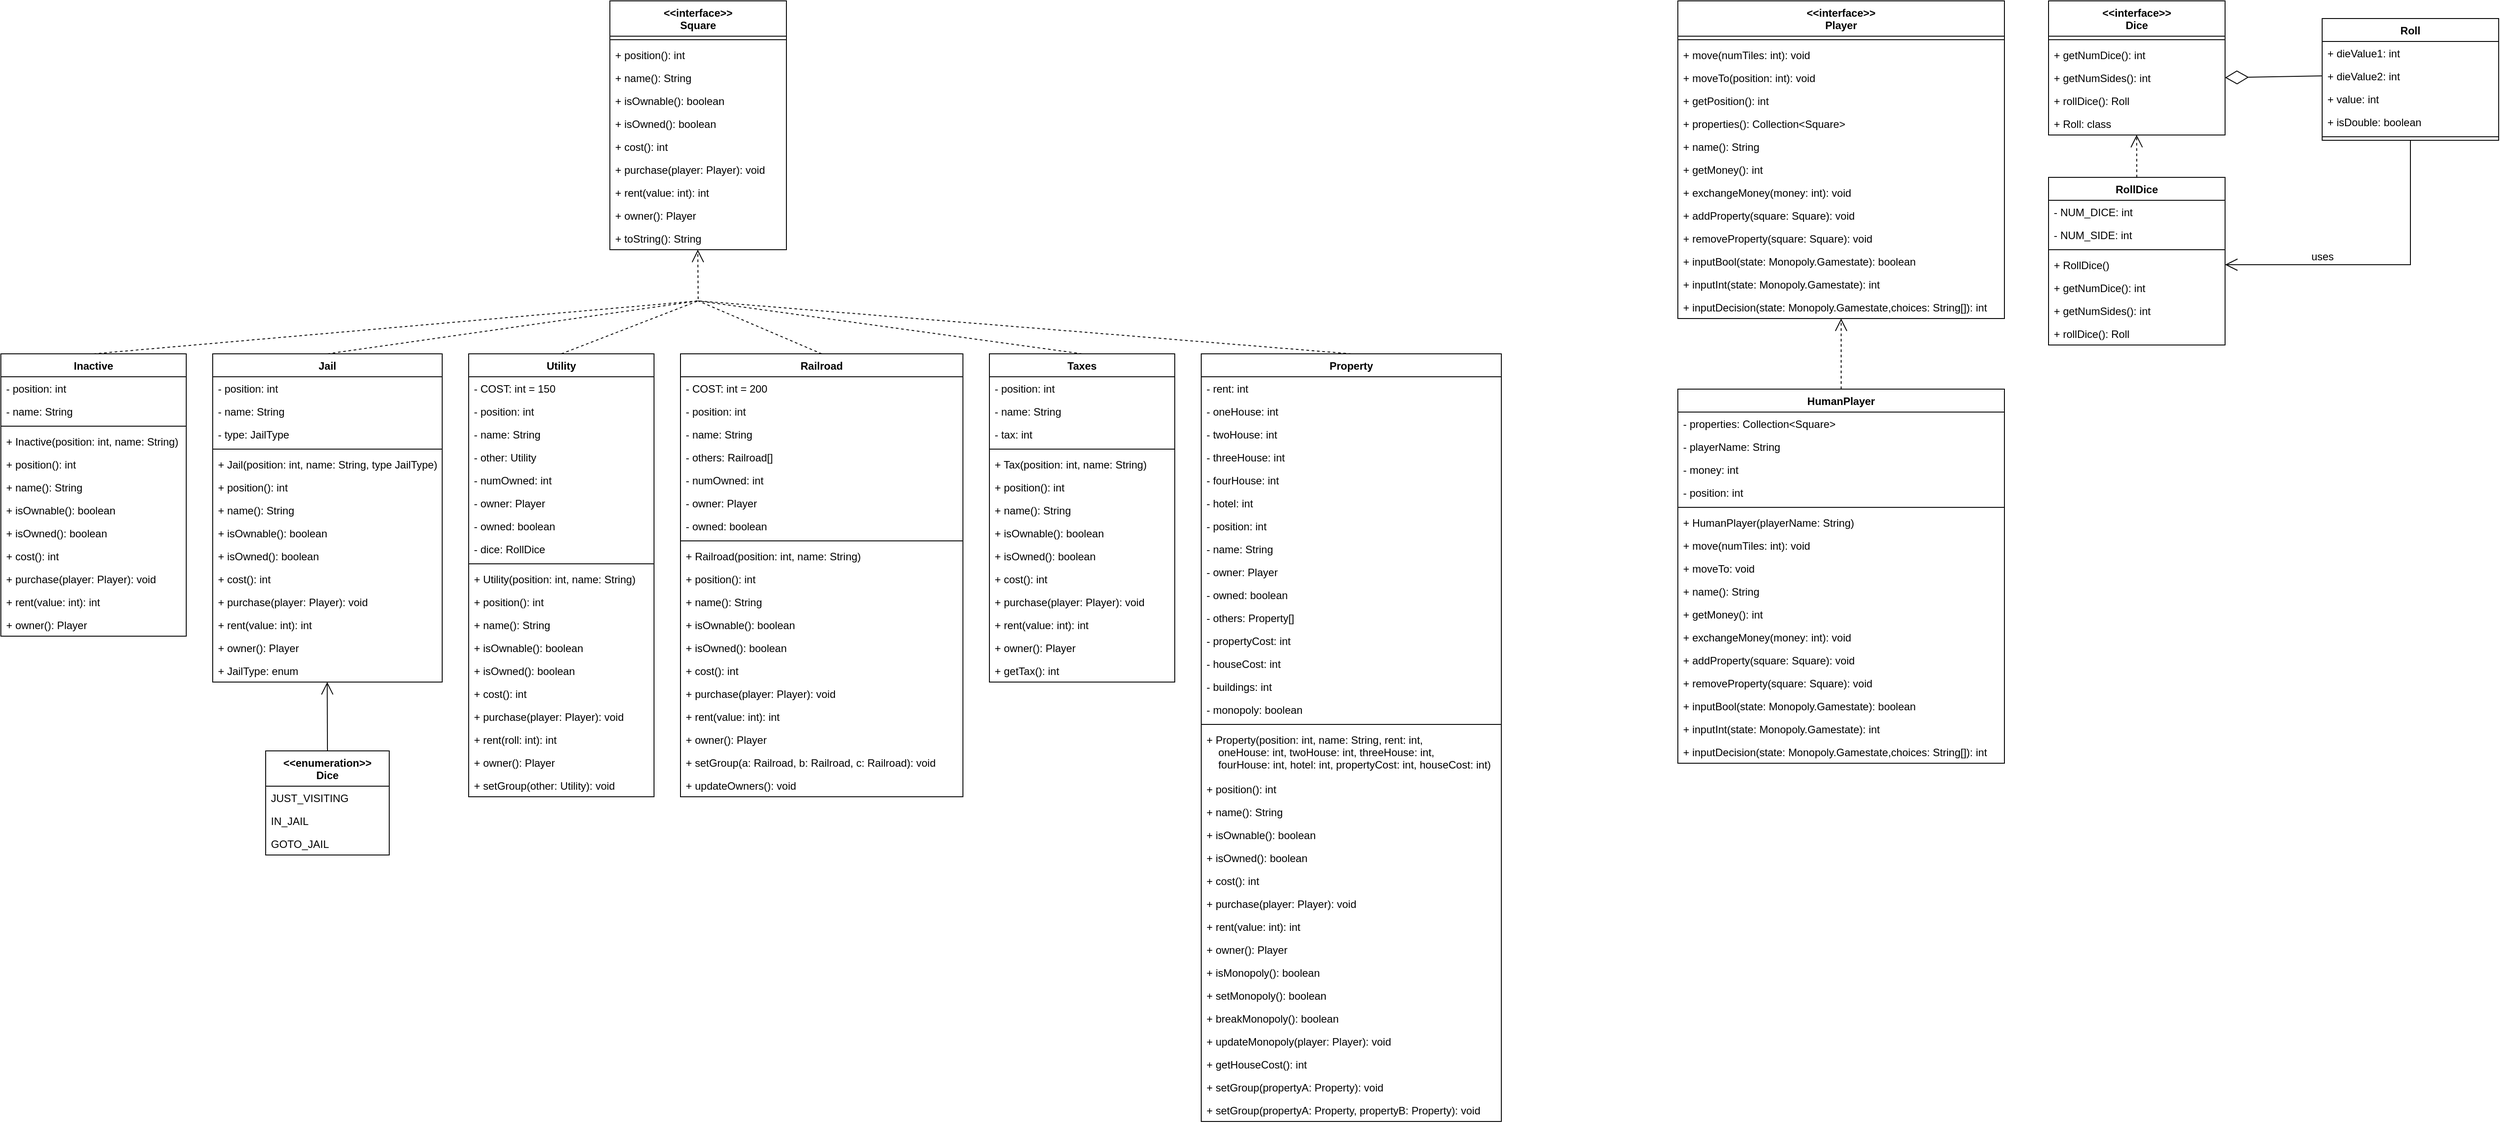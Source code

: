 <mxfile version="15.5.9" type="github" pages="5">
  <diagram id="mIdWcuVjI4xpF6q1rHtD" name="Class UML">
    <mxGraphModel dx="5024" dy="1534" grid="1" gridSize="10" guides="1" tooltips="1" connect="1" arrows="1" fold="1" page="1" pageScale="1" pageWidth="850" pageHeight="1100" math="0" shadow="0">
      <root>
        <mxCell id="0" />
        <mxCell id="1" parent="0" />
        <mxCell id="ZxXYfscIAA8OzIRm0PE7-7" value="&lt;&lt;interface&gt;&gt;&#xa;Square" style="swimlane;fontStyle=1;align=center;verticalAlign=top;childLayout=stackLayout;horizontal=1;startSize=40;horizontalStack=0;resizeParent=1;resizeParentMax=0;resizeLast=0;collapsible=1;marginBottom=0;" parent="1" vertex="1">
          <mxGeometry x="-490" y="70" width="200" height="282" as="geometry" />
        </mxCell>
        <mxCell id="ZxXYfscIAA8OzIRm0PE7-9" value="" style="line;strokeWidth=1;fillColor=none;align=left;verticalAlign=middle;spacingTop=-1;spacingLeft=3;spacingRight=3;rotatable=0;labelPosition=right;points=[];portConstraint=eastwest;" parent="ZxXYfscIAA8OzIRm0PE7-7" vertex="1">
          <mxGeometry y="40" width="200" height="8" as="geometry" />
        </mxCell>
        <mxCell id="ZxXYfscIAA8OzIRm0PE7-10" value="+ position(): int" style="text;strokeColor=none;fillColor=none;align=left;verticalAlign=top;spacingLeft=4;spacingRight=4;overflow=hidden;rotatable=0;points=[[0,0.5],[1,0.5]];portConstraint=eastwest;" parent="ZxXYfscIAA8OzIRm0PE7-7" vertex="1">
          <mxGeometry y="48" width="200" height="26" as="geometry" />
        </mxCell>
        <mxCell id="ZxXYfscIAA8OzIRm0PE7-15" value="+ name(): String" style="text;strokeColor=none;fillColor=none;align=left;verticalAlign=top;spacingLeft=4;spacingRight=4;overflow=hidden;rotatable=0;points=[[0,0.5],[1,0.5]];portConstraint=eastwest;" parent="ZxXYfscIAA8OzIRm0PE7-7" vertex="1">
          <mxGeometry y="74" width="200" height="26" as="geometry" />
        </mxCell>
        <mxCell id="ZxXYfscIAA8OzIRm0PE7-13" value="+ isOwnable(): boolean" style="text;strokeColor=none;fillColor=none;align=left;verticalAlign=top;spacingLeft=4;spacingRight=4;overflow=hidden;rotatable=0;points=[[0,0.5],[1,0.5]];portConstraint=eastwest;" parent="ZxXYfscIAA8OzIRm0PE7-7" vertex="1">
          <mxGeometry y="100" width="200" height="26" as="geometry" />
        </mxCell>
        <mxCell id="ZxXYfscIAA8OzIRm0PE7-14" value="+ isOwned(): boolean" style="text;strokeColor=none;fillColor=none;align=left;verticalAlign=top;spacingLeft=4;spacingRight=4;overflow=hidden;rotatable=0;points=[[0,0.5],[1,0.5]];portConstraint=eastwest;" parent="ZxXYfscIAA8OzIRm0PE7-7" vertex="1">
          <mxGeometry y="126" width="200" height="26" as="geometry" />
        </mxCell>
        <mxCell id="ZxXYfscIAA8OzIRm0PE7-16" value="+ cost(): int" style="text;strokeColor=none;fillColor=none;align=left;verticalAlign=top;spacingLeft=4;spacingRight=4;overflow=hidden;rotatable=0;points=[[0,0.5],[1,0.5]];portConstraint=eastwest;" parent="ZxXYfscIAA8OzIRm0PE7-7" vertex="1">
          <mxGeometry y="152" width="200" height="26" as="geometry" />
        </mxCell>
        <mxCell id="ZxXYfscIAA8OzIRm0PE7-17" value="+ purchase(player: Player): void" style="text;strokeColor=none;fillColor=none;align=left;verticalAlign=top;spacingLeft=4;spacingRight=4;overflow=hidden;rotatable=0;points=[[0,0.5],[1,0.5]];portConstraint=eastwest;" parent="ZxXYfscIAA8OzIRm0PE7-7" vertex="1">
          <mxGeometry y="178" width="200" height="26" as="geometry" />
        </mxCell>
        <mxCell id="ZxXYfscIAA8OzIRm0PE7-18" value="+ rent(value: int): int" style="text;strokeColor=none;fillColor=none;align=left;verticalAlign=top;spacingLeft=4;spacingRight=4;overflow=hidden;rotatable=0;points=[[0,0.5],[1,0.5]];portConstraint=eastwest;" parent="ZxXYfscIAA8OzIRm0PE7-7" vertex="1">
          <mxGeometry y="204" width="200" height="26" as="geometry" />
        </mxCell>
        <mxCell id="ZxXYfscIAA8OzIRm0PE7-11" value="+ owner(): Player" style="text;strokeColor=none;fillColor=none;align=left;verticalAlign=top;spacingLeft=4;spacingRight=4;overflow=hidden;rotatable=0;points=[[0,0.5],[1,0.5]];portConstraint=eastwest;" parent="ZxXYfscIAA8OzIRm0PE7-7" vertex="1">
          <mxGeometry y="230" width="200" height="26" as="geometry" />
        </mxCell>
        <mxCell id="ZxXYfscIAA8OzIRm0PE7-12" value="+ toString(): String" style="text;strokeColor=none;fillColor=none;align=left;verticalAlign=top;spacingLeft=4;spacingRight=4;overflow=hidden;rotatable=0;points=[[0,0.5],[1,0.5]];portConstraint=eastwest;" parent="ZxXYfscIAA8OzIRm0PE7-7" vertex="1">
          <mxGeometry y="256" width="200" height="26" as="geometry" />
        </mxCell>
        <mxCell id="ZxXYfscIAA8OzIRm0PE7-192" style="edgeStyle=orthogonalEdgeStyle;rounded=0;orthogonalLoop=1;jettySize=auto;html=1;exitX=1;exitY=0.5;exitDx=0;exitDy=0;" parent="ZxXYfscIAA8OzIRm0PE7-7" source="ZxXYfscIAA8OzIRm0PE7-14" target="ZxXYfscIAA8OzIRm0PE7-14" edge="1">
          <mxGeometry relative="1" as="geometry" />
        </mxCell>
        <mxCell id="ZxXYfscIAA8OzIRm0PE7-19" value="&lt;&lt;interface&gt;&gt;&#xa;Dice" style="swimlane;fontStyle=1;align=center;verticalAlign=top;childLayout=stackLayout;horizontal=1;startSize=40;horizontalStack=0;resizeParent=1;resizeParentMax=0;resizeLast=0;collapsible=1;marginBottom=0;" parent="1" vertex="1">
          <mxGeometry x="1140" y="70" width="200" height="152" as="geometry" />
        </mxCell>
        <mxCell id="ZxXYfscIAA8OzIRm0PE7-20" value="" style="line;strokeWidth=1;fillColor=none;align=left;verticalAlign=middle;spacingTop=-1;spacingLeft=3;spacingRight=3;rotatable=0;labelPosition=right;points=[];portConstraint=eastwest;" parent="ZxXYfscIAA8OzIRm0PE7-19" vertex="1">
          <mxGeometry y="40" width="200" height="8" as="geometry" />
        </mxCell>
        <mxCell id="ZxXYfscIAA8OzIRm0PE7-21" value="+ getNumDice(): int" style="text;strokeColor=none;fillColor=none;align=left;verticalAlign=top;spacingLeft=4;spacingRight=4;overflow=hidden;rotatable=0;points=[[0,0.5],[1,0.5]];portConstraint=eastwest;" parent="ZxXYfscIAA8OzIRm0PE7-19" vertex="1">
          <mxGeometry y="48" width="200" height="26" as="geometry" />
        </mxCell>
        <mxCell id="ZxXYfscIAA8OzIRm0PE7-22" value="+ getNumSides(): int" style="text;strokeColor=none;fillColor=none;align=left;verticalAlign=top;spacingLeft=4;spacingRight=4;overflow=hidden;rotatable=0;points=[[0,0.5],[1,0.5]];portConstraint=eastwest;" parent="ZxXYfscIAA8OzIRm0PE7-19" vertex="1">
          <mxGeometry y="74" width="200" height="26" as="geometry" />
        </mxCell>
        <mxCell id="ZxXYfscIAA8OzIRm0PE7-23" value="+ rollDice(): Roll" style="text;strokeColor=none;fillColor=none;align=left;verticalAlign=top;spacingLeft=4;spacingRight=4;overflow=hidden;rotatable=0;points=[[0,0.5],[1,0.5]];portConstraint=eastwest;" parent="ZxXYfscIAA8OzIRm0PE7-19" vertex="1">
          <mxGeometry y="100" width="200" height="26" as="geometry" />
        </mxCell>
        <mxCell id="ZxXYfscIAA8OzIRm0PE7-24" value="+ Roll: class" style="text;strokeColor=none;fillColor=none;align=left;verticalAlign=top;spacingLeft=4;spacingRight=4;overflow=hidden;rotatable=0;points=[[0,0.5],[1,0.5]];portConstraint=eastwest;" parent="ZxXYfscIAA8OzIRm0PE7-19" vertex="1">
          <mxGeometry y="126" width="200" height="26" as="geometry" />
        </mxCell>
        <mxCell id="ZxXYfscIAA8OzIRm0PE7-30" value="&lt;&lt;interface&gt;&gt;&#xa;Player" style="swimlane;fontStyle=1;align=center;verticalAlign=top;childLayout=stackLayout;horizontal=1;startSize=40;horizontalStack=0;resizeParent=1;resizeParentMax=0;resizeLast=0;collapsible=1;marginBottom=0;" parent="1" vertex="1">
          <mxGeometry x="720" y="70" width="370" height="360" as="geometry" />
        </mxCell>
        <mxCell id="ZxXYfscIAA8OzIRm0PE7-31" value="" style="line;strokeWidth=1;fillColor=none;align=left;verticalAlign=middle;spacingTop=-1;spacingLeft=3;spacingRight=3;rotatable=0;labelPosition=right;points=[];portConstraint=eastwest;" parent="ZxXYfscIAA8OzIRm0PE7-30" vertex="1">
          <mxGeometry y="40" width="370" height="8" as="geometry" />
        </mxCell>
        <mxCell id="ZxXYfscIAA8OzIRm0PE7-32" value="+ move(numTiles: int): void" style="text;strokeColor=none;fillColor=none;align=left;verticalAlign=top;spacingLeft=4;spacingRight=4;overflow=hidden;rotatable=0;points=[[0,0.5],[1,0.5]];portConstraint=eastwest;" parent="ZxXYfscIAA8OzIRm0PE7-30" vertex="1">
          <mxGeometry y="48" width="370" height="26" as="geometry" />
        </mxCell>
        <mxCell id="ZxXYfscIAA8OzIRm0PE7-33" value="+ moveTo(position: int): void" style="text;strokeColor=none;fillColor=none;align=left;verticalAlign=top;spacingLeft=4;spacingRight=4;overflow=hidden;rotatable=0;points=[[0,0.5],[1,0.5]];portConstraint=eastwest;" parent="ZxXYfscIAA8OzIRm0PE7-30" vertex="1">
          <mxGeometry y="74" width="370" height="26" as="geometry" />
        </mxCell>
        <mxCell id="ZxXYfscIAA8OzIRm0PE7-34" value="+ getPosition(): int" style="text;strokeColor=none;fillColor=none;align=left;verticalAlign=top;spacingLeft=4;spacingRight=4;overflow=hidden;rotatable=0;points=[[0,0.5],[1,0.5]];portConstraint=eastwest;" parent="ZxXYfscIAA8OzIRm0PE7-30" vertex="1">
          <mxGeometry y="100" width="370" height="26" as="geometry" />
        </mxCell>
        <mxCell id="ZxXYfscIAA8OzIRm0PE7-35" value="+ properties(): Collection&lt;Square&gt;" style="text;strokeColor=none;fillColor=none;align=left;verticalAlign=top;spacingLeft=4;spacingRight=4;overflow=hidden;rotatable=0;points=[[0,0.5],[1,0.5]];portConstraint=eastwest;" parent="ZxXYfscIAA8OzIRm0PE7-30" vertex="1">
          <mxGeometry y="126" width="370" height="26" as="geometry" />
        </mxCell>
        <mxCell id="ZxXYfscIAA8OzIRm0PE7-36" value="+ name(): String" style="text;strokeColor=none;fillColor=none;align=left;verticalAlign=top;spacingLeft=4;spacingRight=4;overflow=hidden;rotatable=0;points=[[0,0.5],[1,0.5]];portConstraint=eastwest;" parent="ZxXYfscIAA8OzIRm0PE7-30" vertex="1">
          <mxGeometry y="152" width="370" height="26" as="geometry" />
        </mxCell>
        <mxCell id="ZxXYfscIAA8OzIRm0PE7-37" value="+ getMoney(): int" style="text;strokeColor=none;fillColor=none;align=left;verticalAlign=top;spacingLeft=4;spacingRight=4;overflow=hidden;rotatable=0;points=[[0,0.5],[1,0.5]];portConstraint=eastwest;" parent="ZxXYfscIAA8OzIRm0PE7-30" vertex="1">
          <mxGeometry y="178" width="370" height="26" as="geometry" />
        </mxCell>
        <mxCell id="ZxXYfscIAA8OzIRm0PE7-38" value="+ exchangeMoney(money: int): void" style="text;strokeColor=none;fillColor=none;align=left;verticalAlign=top;spacingLeft=4;spacingRight=4;overflow=hidden;rotatable=0;points=[[0,0.5],[1,0.5]];portConstraint=eastwest;" parent="ZxXYfscIAA8OzIRm0PE7-30" vertex="1">
          <mxGeometry y="204" width="370" height="26" as="geometry" />
        </mxCell>
        <mxCell id="ZxXYfscIAA8OzIRm0PE7-39" value="+ addProperty(square: Square): void" style="text;strokeColor=none;fillColor=none;align=left;verticalAlign=top;spacingLeft=4;spacingRight=4;overflow=hidden;rotatable=0;points=[[0,0.5],[1,0.5]];portConstraint=eastwest;" parent="ZxXYfscIAA8OzIRm0PE7-30" vertex="1">
          <mxGeometry y="230" width="370" height="26" as="geometry" />
        </mxCell>
        <mxCell id="KdBzGCH8AwDXqr2-iXCs-40" value="+ removeProperty(square: Square): void" style="text;strokeColor=none;fillColor=none;align=left;verticalAlign=top;spacingLeft=4;spacingRight=4;overflow=hidden;rotatable=0;points=[[0,0.5],[1,0.5]];portConstraint=eastwest;" parent="ZxXYfscIAA8OzIRm0PE7-30" vertex="1">
          <mxGeometry y="256" width="370" height="26" as="geometry" />
        </mxCell>
        <mxCell id="KdBzGCH8AwDXqr2-iXCs-42" value="+ inputBool(state: Monopoly.Gamestate): boolean" style="text;strokeColor=none;fillColor=none;align=left;verticalAlign=top;spacingLeft=4;spacingRight=4;overflow=hidden;rotatable=0;points=[[0,0.5],[1,0.5]];portConstraint=eastwest;" parent="ZxXYfscIAA8OzIRm0PE7-30" vertex="1">
          <mxGeometry y="282" width="370" height="26" as="geometry" />
        </mxCell>
        <mxCell id="KdBzGCH8AwDXqr2-iXCs-41" value="+ inputInt(state: Monopoly.Gamestate): int" style="text;strokeColor=none;fillColor=none;align=left;verticalAlign=top;spacingLeft=4;spacingRight=4;overflow=hidden;rotatable=0;points=[[0,0.5],[1,0.5]];portConstraint=eastwest;" parent="ZxXYfscIAA8OzIRm0PE7-30" vertex="1">
          <mxGeometry y="308" width="370" height="26" as="geometry" />
        </mxCell>
        <mxCell id="ZxXYfscIAA8OzIRm0PE7-40" value="+ inputDecision(state: Monopoly.Gamestate,choices: String[]): int" style="text;strokeColor=none;fillColor=none;align=left;verticalAlign=top;spacingLeft=4;spacingRight=4;overflow=hidden;rotatable=0;points=[[0,0.5],[1,0.5]];portConstraint=eastwest;" parent="ZxXYfscIAA8OzIRm0PE7-30" vertex="1">
          <mxGeometry y="334" width="370" height="26" as="geometry" />
        </mxCell>
        <mxCell id="ZxXYfscIAA8OzIRm0PE7-41" value="" style="endArrow=open;endSize=12;dashed=1;html=1;rounded=0;entryX=0.499;entryY=0.995;entryDx=0;entryDy=0;entryPerimeter=0;exitX=0.5;exitY=0;exitDx=0;exitDy=0;" parent="1" source="ZxXYfscIAA8OzIRm0PE7-42" target="ZxXYfscIAA8OzIRm0PE7-24" edge="1">
          <mxGeometry width="160" relative="1" as="geometry">
            <mxPoint x="1244" y="320" as="sourcePoint" />
            <mxPoint x="1250" y="310" as="targetPoint" />
          </mxGeometry>
        </mxCell>
        <mxCell id="ZxXYfscIAA8OzIRm0PE7-42" value="RollDice" style="swimlane;fontStyle=1;align=center;verticalAlign=top;childLayout=stackLayout;horizontal=1;startSize=26;horizontalStack=0;resizeParent=1;resizeParentMax=0;resizeLast=0;collapsible=1;marginBottom=0;" parent="1" vertex="1">
          <mxGeometry x="1140" y="270" width="200" height="190" as="geometry" />
        </mxCell>
        <mxCell id="ZxXYfscIAA8OzIRm0PE7-43" value="- NUM_DICE: int" style="text;strokeColor=none;fillColor=none;align=left;verticalAlign=top;spacingLeft=4;spacingRight=4;overflow=hidden;rotatable=0;points=[[0,0.5],[1,0.5]];portConstraint=eastwest;" parent="ZxXYfscIAA8OzIRm0PE7-42" vertex="1">
          <mxGeometry y="26" width="200" height="26" as="geometry" />
        </mxCell>
        <mxCell id="ZxXYfscIAA8OzIRm0PE7-46" value="- NUM_SIDE: int" style="text;strokeColor=none;fillColor=none;align=left;verticalAlign=top;spacingLeft=4;spacingRight=4;overflow=hidden;rotatable=0;points=[[0,0.5],[1,0.5]];portConstraint=eastwest;" parent="ZxXYfscIAA8OzIRm0PE7-42" vertex="1">
          <mxGeometry y="52" width="200" height="26" as="geometry" />
        </mxCell>
        <mxCell id="ZxXYfscIAA8OzIRm0PE7-44" value="" style="line;strokeWidth=1;fillColor=none;align=left;verticalAlign=middle;spacingTop=-1;spacingLeft=3;spacingRight=3;rotatable=0;labelPosition=right;points=[];portConstraint=eastwest;" parent="ZxXYfscIAA8OzIRm0PE7-42" vertex="1">
          <mxGeometry y="78" width="200" height="8" as="geometry" />
        </mxCell>
        <mxCell id="ZxXYfscIAA8OzIRm0PE7-47" value="+ RollDice()" style="text;strokeColor=none;fillColor=none;align=left;verticalAlign=top;spacingLeft=4;spacingRight=4;overflow=hidden;rotatable=0;points=[[0,0.5],[1,0.5]];portConstraint=eastwest;" parent="ZxXYfscIAA8OzIRm0PE7-42" vertex="1">
          <mxGeometry y="86" width="200" height="26" as="geometry" />
        </mxCell>
        <mxCell id="ZxXYfscIAA8OzIRm0PE7-45" value="+ getNumDice(): int" style="text;strokeColor=none;fillColor=none;align=left;verticalAlign=top;spacingLeft=4;spacingRight=4;overflow=hidden;rotatable=0;points=[[0,0.5],[1,0.5]];portConstraint=eastwest;" parent="ZxXYfscIAA8OzIRm0PE7-42" vertex="1">
          <mxGeometry y="112" width="200" height="26" as="geometry" />
        </mxCell>
        <mxCell id="ZxXYfscIAA8OzIRm0PE7-48" value="+ getNumSides(): int" style="text;strokeColor=none;fillColor=none;align=left;verticalAlign=top;spacingLeft=4;spacingRight=4;overflow=hidden;rotatable=0;points=[[0,0.5],[1,0.5]];portConstraint=eastwest;" parent="ZxXYfscIAA8OzIRm0PE7-42" vertex="1">
          <mxGeometry y="138" width="200" height="26" as="geometry" />
        </mxCell>
        <mxCell id="ZxXYfscIAA8OzIRm0PE7-49" value="+ rollDice(): Roll" style="text;strokeColor=none;fillColor=none;align=left;verticalAlign=top;spacingLeft=4;spacingRight=4;overflow=hidden;rotatable=0;points=[[0,0.5],[1,0.5]];portConstraint=eastwest;" parent="ZxXYfscIAA8OzIRm0PE7-42" vertex="1">
          <mxGeometry y="164" width="200" height="26" as="geometry" />
        </mxCell>
        <mxCell id="ZxXYfscIAA8OzIRm0PE7-50" value="" style="endArrow=open;endSize=12;dashed=1;html=1;rounded=0;entryX=0.5;entryY=1;entryDx=0;entryDy=0;exitX=0.5;exitY=0;exitDx=0;exitDy=0;" parent="1" source="ZxXYfscIAA8OzIRm0PE7-51" target="ZxXYfscIAA8OzIRm0PE7-30" edge="1">
          <mxGeometry width="160" relative="1" as="geometry">
            <mxPoint x="964" y="458.13" as="sourcePoint" />
            <mxPoint x="959.8" y="360" as="targetPoint" />
          </mxGeometry>
        </mxCell>
        <mxCell id="ZxXYfscIAA8OzIRm0PE7-51" value="HumanPlayer" style="swimlane;fontStyle=1;align=center;verticalAlign=top;childLayout=stackLayout;horizontal=1;startSize=26;horizontalStack=0;resizeParent=1;resizeParentMax=0;resizeLast=0;collapsible=1;marginBottom=0;" parent="1" vertex="1">
          <mxGeometry x="720" y="510" width="370" height="424" as="geometry" />
        </mxCell>
        <mxCell id="ZxXYfscIAA8OzIRm0PE7-52" value="- properties: Collection&lt;Square&gt;" style="text;strokeColor=none;fillColor=none;align=left;verticalAlign=top;spacingLeft=4;spacingRight=4;overflow=hidden;rotatable=0;points=[[0,0.5],[1,0.5]];portConstraint=eastwest;" parent="ZxXYfscIAA8OzIRm0PE7-51" vertex="1">
          <mxGeometry y="26" width="370" height="26" as="geometry" />
        </mxCell>
        <mxCell id="ZxXYfscIAA8OzIRm0PE7-59" value="- playerName: String" style="text;strokeColor=none;fillColor=none;align=left;verticalAlign=top;spacingLeft=4;spacingRight=4;overflow=hidden;rotatable=0;points=[[0,0.5],[1,0.5]];portConstraint=eastwest;" parent="ZxXYfscIAA8OzIRm0PE7-51" vertex="1">
          <mxGeometry y="52" width="370" height="26" as="geometry" />
        </mxCell>
        <mxCell id="ZxXYfscIAA8OzIRm0PE7-60" value="- money: int" style="text;strokeColor=none;fillColor=none;align=left;verticalAlign=top;spacingLeft=4;spacingRight=4;overflow=hidden;rotatable=0;points=[[0,0.5],[1,0.5]];portConstraint=eastwest;" parent="ZxXYfscIAA8OzIRm0PE7-51" vertex="1">
          <mxGeometry y="78" width="370" height="26" as="geometry" />
        </mxCell>
        <mxCell id="ZxXYfscIAA8OzIRm0PE7-53" value="- position: int" style="text;strokeColor=none;fillColor=none;align=left;verticalAlign=top;spacingLeft=4;spacingRight=4;overflow=hidden;rotatable=0;points=[[0,0.5],[1,0.5]];portConstraint=eastwest;" parent="ZxXYfscIAA8OzIRm0PE7-51" vertex="1">
          <mxGeometry y="104" width="370" height="26" as="geometry" />
        </mxCell>
        <mxCell id="ZxXYfscIAA8OzIRm0PE7-54" value="" style="line;strokeWidth=1;fillColor=none;align=left;verticalAlign=middle;spacingTop=-1;spacingLeft=3;spacingRight=3;rotatable=0;labelPosition=right;points=[];portConstraint=eastwest;" parent="ZxXYfscIAA8OzIRm0PE7-51" vertex="1">
          <mxGeometry y="130" width="370" height="8" as="geometry" />
        </mxCell>
        <mxCell id="ZxXYfscIAA8OzIRm0PE7-55" value="+ HumanPlayer(playerName: String)" style="text;strokeColor=none;fillColor=none;align=left;verticalAlign=top;spacingLeft=4;spacingRight=4;overflow=hidden;rotatable=0;points=[[0,0.5],[1,0.5]];portConstraint=eastwest;" parent="ZxXYfscIAA8OzIRm0PE7-51" vertex="1">
          <mxGeometry y="138" width="370" height="26" as="geometry" />
        </mxCell>
        <mxCell id="ZxXYfscIAA8OzIRm0PE7-56" value="+ move(numTiles: int): void" style="text;strokeColor=none;fillColor=none;align=left;verticalAlign=top;spacingLeft=4;spacingRight=4;overflow=hidden;rotatable=0;points=[[0,0.5],[1,0.5]];portConstraint=eastwest;" parent="ZxXYfscIAA8OzIRm0PE7-51" vertex="1">
          <mxGeometry y="164" width="370" height="26" as="geometry" />
        </mxCell>
        <mxCell id="ZxXYfscIAA8OzIRm0PE7-57" value="+ moveTo: void" style="text;strokeColor=none;fillColor=none;align=left;verticalAlign=top;spacingLeft=4;spacingRight=4;overflow=hidden;rotatable=0;points=[[0,0.5],[1,0.5]];portConstraint=eastwest;" parent="ZxXYfscIAA8OzIRm0PE7-51" vertex="1">
          <mxGeometry y="190" width="370" height="26" as="geometry" />
        </mxCell>
        <mxCell id="ZxXYfscIAA8OzIRm0PE7-61" value="+ name(): String" style="text;strokeColor=none;fillColor=none;align=left;verticalAlign=top;spacingLeft=4;spacingRight=4;overflow=hidden;rotatable=0;points=[[0,0.5],[1,0.5]];portConstraint=eastwest;" parent="ZxXYfscIAA8OzIRm0PE7-51" vertex="1">
          <mxGeometry y="216" width="370" height="26" as="geometry" />
        </mxCell>
        <mxCell id="ZxXYfscIAA8OzIRm0PE7-58" value="+ getMoney(): int " style="text;strokeColor=none;fillColor=none;align=left;verticalAlign=top;spacingLeft=4;spacingRight=4;overflow=hidden;rotatable=0;points=[[0,0.5],[1,0.5]];portConstraint=eastwest;" parent="ZxXYfscIAA8OzIRm0PE7-51" vertex="1">
          <mxGeometry y="242" width="370" height="26" as="geometry" />
        </mxCell>
        <mxCell id="KdBzGCH8AwDXqr2-iXCs-43" value="+ exchangeMoney(money: int): void" style="text;strokeColor=none;fillColor=none;align=left;verticalAlign=top;spacingLeft=4;spacingRight=4;overflow=hidden;rotatable=0;points=[[0,0.5],[1,0.5]];portConstraint=eastwest;" parent="ZxXYfscIAA8OzIRm0PE7-51" vertex="1">
          <mxGeometry y="268" width="370" height="26" as="geometry" />
        </mxCell>
        <mxCell id="KdBzGCH8AwDXqr2-iXCs-44" value="+ addProperty(square: Square): void" style="text;strokeColor=none;fillColor=none;align=left;verticalAlign=top;spacingLeft=4;spacingRight=4;overflow=hidden;rotatable=0;points=[[0,0.5],[1,0.5]];portConstraint=eastwest;" parent="ZxXYfscIAA8OzIRm0PE7-51" vertex="1">
          <mxGeometry y="294" width="370" height="26" as="geometry" />
        </mxCell>
        <mxCell id="KdBzGCH8AwDXqr2-iXCs-45" value="+ removeProperty(square: Square): void" style="text;strokeColor=none;fillColor=none;align=left;verticalAlign=top;spacingLeft=4;spacingRight=4;overflow=hidden;rotatable=0;points=[[0,0.5],[1,0.5]];portConstraint=eastwest;" parent="ZxXYfscIAA8OzIRm0PE7-51" vertex="1">
          <mxGeometry y="320" width="370" height="26" as="geometry" />
        </mxCell>
        <mxCell id="KdBzGCH8AwDXqr2-iXCs-46" value="+ inputBool(state: Monopoly.Gamestate): boolean" style="text;strokeColor=none;fillColor=none;align=left;verticalAlign=top;spacingLeft=4;spacingRight=4;overflow=hidden;rotatable=0;points=[[0,0.5],[1,0.5]];portConstraint=eastwest;" parent="ZxXYfscIAA8OzIRm0PE7-51" vertex="1">
          <mxGeometry y="346" width="370" height="26" as="geometry" />
        </mxCell>
        <mxCell id="KdBzGCH8AwDXqr2-iXCs-47" value="+ inputInt(state: Monopoly.Gamestate): int" style="text;strokeColor=none;fillColor=none;align=left;verticalAlign=top;spacingLeft=4;spacingRight=4;overflow=hidden;rotatable=0;points=[[0,0.5],[1,0.5]];portConstraint=eastwest;" parent="ZxXYfscIAA8OzIRm0PE7-51" vertex="1">
          <mxGeometry y="372" width="370" height="26" as="geometry" />
        </mxCell>
        <mxCell id="KdBzGCH8AwDXqr2-iXCs-48" value="+ inputDecision(state: Monopoly.Gamestate,choices: String[]): int" style="text;strokeColor=none;fillColor=none;align=left;verticalAlign=top;spacingLeft=4;spacingRight=4;overflow=hidden;rotatable=0;points=[[0,0.5],[1,0.5]];portConstraint=eastwest;" parent="ZxXYfscIAA8OzIRm0PE7-51" vertex="1">
          <mxGeometry y="398" width="370" height="26" as="geometry" />
        </mxCell>
        <mxCell id="ZxXYfscIAA8OzIRm0PE7-90" value="Inactive" style="swimlane;fontStyle=1;align=center;verticalAlign=top;childLayout=stackLayout;horizontal=1;startSize=26;horizontalStack=0;resizeParent=1;resizeParentMax=0;resizeLast=0;collapsible=1;marginBottom=0;" parent="1" vertex="1">
          <mxGeometry x="-1180" y="470" width="210" height="320" as="geometry" />
        </mxCell>
        <mxCell id="ZxXYfscIAA8OzIRm0PE7-91" value="- position: int" style="text;strokeColor=none;fillColor=none;align=left;verticalAlign=top;spacingLeft=4;spacingRight=4;overflow=hidden;rotatable=0;points=[[0,0.5],[1,0.5]];portConstraint=eastwest;" parent="ZxXYfscIAA8OzIRm0PE7-90" vertex="1">
          <mxGeometry y="26" width="210" height="26" as="geometry" />
        </mxCell>
        <mxCell id="ZxXYfscIAA8OzIRm0PE7-92" value="- name: String" style="text;strokeColor=none;fillColor=none;align=left;verticalAlign=top;spacingLeft=4;spacingRight=4;overflow=hidden;rotatable=0;points=[[0,0.5],[1,0.5]];portConstraint=eastwest;" parent="ZxXYfscIAA8OzIRm0PE7-90" vertex="1">
          <mxGeometry y="52" width="210" height="26" as="geometry" />
        </mxCell>
        <mxCell id="ZxXYfscIAA8OzIRm0PE7-95" value="" style="line;strokeWidth=1;fillColor=none;align=left;verticalAlign=middle;spacingTop=-1;spacingLeft=3;spacingRight=3;rotatable=0;labelPosition=right;points=[];portConstraint=eastwest;" parent="ZxXYfscIAA8OzIRm0PE7-90" vertex="1">
          <mxGeometry y="78" width="210" height="8" as="geometry" />
        </mxCell>
        <mxCell id="ZxXYfscIAA8OzIRm0PE7-96" value="+ Inactive(position: int, name: String)" style="text;strokeColor=none;fillColor=none;align=left;verticalAlign=top;spacingLeft=4;spacingRight=4;overflow=hidden;rotatable=0;points=[[0,0.5],[1,0.5]];portConstraint=eastwest;" parent="ZxXYfscIAA8OzIRm0PE7-90" vertex="1">
          <mxGeometry y="86" width="210" height="26" as="geometry" />
        </mxCell>
        <mxCell id="ZxXYfscIAA8OzIRm0PE7-97" value="+ position(): int" style="text;strokeColor=none;fillColor=none;align=left;verticalAlign=top;spacingLeft=4;spacingRight=4;overflow=hidden;rotatable=0;points=[[0,0.5],[1,0.5]];portConstraint=eastwest;" parent="ZxXYfscIAA8OzIRm0PE7-90" vertex="1">
          <mxGeometry y="112" width="210" height="26" as="geometry" />
        </mxCell>
        <mxCell id="ZxXYfscIAA8OzIRm0PE7-98" value="+ name(): String" style="text;strokeColor=none;fillColor=none;align=left;verticalAlign=top;spacingLeft=4;spacingRight=4;overflow=hidden;rotatable=0;points=[[0,0.5],[1,0.5]];portConstraint=eastwest;" parent="ZxXYfscIAA8OzIRm0PE7-90" vertex="1">
          <mxGeometry y="138" width="210" height="26" as="geometry" />
        </mxCell>
        <mxCell id="ZxXYfscIAA8OzIRm0PE7-99" value="+ isOwnable(): boolean" style="text;strokeColor=none;fillColor=none;align=left;verticalAlign=top;spacingLeft=4;spacingRight=4;overflow=hidden;rotatable=0;points=[[0,0.5],[1,0.5]];portConstraint=eastwest;" parent="ZxXYfscIAA8OzIRm0PE7-90" vertex="1">
          <mxGeometry y="164" width="210" height="26" as="geometry" />
        </mxCell>
        <mxCell id="ZxXYfscIAA8OzIRm0PE7-100" value="+ isOwned(): boolean " style="text;strokeColor=none;fillColor=none;align=left;verticalAlign=top;spacingLeft=4;spacingRight=4;overflow=hidden;rotatable=0;points=[[0,0.5],[1,0.5]];portConstraint=eastwest;" parent="ZxXYfscIAA8OzIRm0PE7-90" vertex="1">
          <mxGeometry y="190" width="210" height="26" as="geometry" />
        </mxCell>
        <mxCell id="ZxXYfscIAA8OzIRm0PE7-101" value="+ cost(): int" style="text;strokeColor=none;fillColor=none;align=left;verticalAlign=top;spacingLeft=4;spacingRight=4;overflow=hidden;rotatable=0;points=[[0,0.5],[1,0.5]];portConstraint=eastwest;" parent="ZxXYfscIAA8OzIRm0PE7-90" vertex="1">
          <mxGeometry y="216" width="210" height="26" as="geometry" />
        </mxCell>
        <mxCell id="ZxXYfscIAA8OzIRm0PE7-102" value="+ purchase(player: Player): void" style="text;strokeColor=none;fillColor=none;align=left;verticalAlign=top;spacingLeft=4;spacingRight=4;overflow=hidden;rotatable=0;points=[[0,0.5],[1,0.5]];portConstraint=eastwest;" parent="ZxXYfscIAA8OzIRm0PE7-90" vertex="1">
          <mxGeometry y="242" width="210" height="26" as="geometry" />
        </mxCell>
        <mxCell id="ZxXYfscIAA8OzIRm0PE7-104" value="+ rent(value: int): int" style="text;strokeColor=none;fillColor=none;align=left;verticalAlign=top;spacingLeft=4;spacingRight=4;overflow=hidden;rotatable=0;points=[[0,0.5],[1,0.5]];portConstraint=eastwest;" parent="ZxXYfscIAA8OzIRm0PE7-90" vertex="1">
          <mxGeometry y="268" width="210" height="26" as="geometry" />
        </mxCell>
        <mxCell id="ZxXYfscIAA8OzIRm0PE7-103" value="+ owner(): Player" style="text;strokeColor=none;fillColor=none;align=left;verticalAlign=top;spacingLeft=4;spacingRight=4;overflow=hidden;rotatable=0;points=[[0,0.5],[1,0.5]];portConstraint=eastwest;" parent="ZxXYfscIAA8OzIRm0PE7-90" vertex="1">
          <mxGeometry y="294" width="210" height="26" as="geometry" />
        </mxCell>
        <mxCell id="ZxXYfscIAA8OzIRm0PE7-105" value="Utility" style="swimlane;fontStyle=1;align=center;verticalAlign=top;childLayout=stackLayout;horizontal=1;startSize=26;horizontalStack=0;resizeParent=1;resizeParentMax=0;resizeLast=0;collapsible=1;marginBottom=0;" parent="1" vertex="1">
          <mxGeometry x="-650" y="470" width="210" height="502" as="geometry" />
        </mxCell>
        <mxCell id="ZxXYfscIAA8OzIRm0PE7-133" value="- COST: int = 150" style="text;strokeColor=none;fillColor=none;align=left;verticalAlign=top;spacingLeft=4;spacingRight=4;overflow=hidden;rotatable=0;points=[[0,0.5],[1,0.5]];portConstraint=eastwest;" parent="ZxXYfscIAA8OzIRm0PE7-105" vertex="1">
          <mxGeometry y="26" width="210" height="26" as="geometry" />
        </mxCell>
        <mxCell id="ZxXYfscIAA8OzIRm0PE7-106" value="- position: int" style="text;strokeColor=none;fillColor=none;align=left;verticalAlign=top;spacingLeft=4;spacingRight=4;overflow=hidden;rotatable=0;points=[[0,0.5],[1,0.5]];portConstraint=eastwest;" parent="ZxXYfscIAA8OzIRm0PE7-105" vertex="1">
          <mxGeometry y="52" width="210" height="26" as="geometry" />
        </mxCell>
        <mxCell id="ZxXYfscIAA8OzIRm0PE7-135" value="- name: String" style="text;strokeColor=none;fillColor=none;align=left;verticalAlign=top;spacingLeft=4;spacingRight=4;overflow=hidden;rotatable=0;points=[[0,0.5],[1,0.5]];portConstraint=eastwest;" parent="ZxXYfscIAA8OzIRm0PE7-105" vertex="1">
          <mxGeometry y="78" width="210" height="26" as="geometry" />
        </mxCell>
        <mxCell id="ZxXYfscIAA8OzIRm0PE7-134" value="- other: Utility" style="text;strokeColor=none;fillColor=none;align=left;verticalAlign=top;spacingLeft=4;spacingRight=4;overflow=hidden;rotatable=0;points=[[0,0.5],[1,0.5]];portConstraint=eastwest;" parent="ZxXYfscIAA8OzIRm0PE7-105" vertex="1">
          <mxGeometry y="104" width="210" height="26" as="geometry" />
        </mxCell>
        <mxCell id="ZxXYfscIAA8OzIRm0PE7-107" value="- numOwned: int" style="text;strokeColor=none;fillColor=none;align=left;verticalAlign=top;spacingLeft=4;spacingRight=4;overflow=hidden;rotatable=0;points=[[0,0.5],[1,0.5]];portConstraint=eastwest;" parent="ZxXYfscIAA8OzIRm0PE7-105" vertex="1">
          <mxGeometry y="130" width="210" height="26" as="geometry" />
        </mxCell>
        <mxCell id="ZxXYfscIAA8OzIRm0PE7-137" value="- owner: Player" style="text;strokeColor=none;fillColor=none;align=left;verticalAlign=top;spacingLeft=4;spacingRight=4;overflow=hidden;rotatable=0;points=[[0,0.5],[1,0.5]];portConstraint=eastwest;" parent="ZxXYfscIAA8OzIRm0PE7-105" vertex="1">
          <mxGeometry y="156" width="210" height="26" as="geometry" />
        </mxCell>
        <mxCell id="ZxXYfscIAA8OzIRm0PE7-136" value="- owned: boolean" style="text;strokeColor=none;fillColor=none;align=left;verticalAlign=top;spacingLeft=4;spacingRight=4;overflow=hidden;rotatable=0;points=[[0,0.5],[1,0.5]];portConstraint=eastwest;" parent="ZxXYfscIAA8OzIRm0PE7-105" vertex="1">
          <mxGeometry y="182" width="210" height="26" as="geometry" />
        </mxCell>
        <mxCell id="ZxXYfscIAA8OzIRm0PE7-118" value="- dice: RollDice" style="text;strokeColor=none;fillColor=none;align=left;verticalAlign=top;spacingLeft=4;spacingRight=4;overflow=hidden;rotatable=0;points=[[0,0.5],[1,0.5]];portConstraint=eastwest;" parent="ZxXYfscIAA8OzIRm0PE7-105" vertex="1">
          <mxGeometry y="208" width="210" height="26" as="geometry" />
        </mxCell>
        <mxCell id="ZxXYfscIAA8OzIRm0PE7-108" value="" style="line;strokeWidth=1;fillColor=none;align=left;verticalAlign=middle;spacingTop=-1;spacingLeft=3;spacingRight=3;rotatable=0;labelPosition=right;points=[];portConstraint=eastwest;" parent="ZxXYfscIAA8OzIRm0PE7-105" vertex="1">
          <mxGeometry y="234" width="210" height="8" as="geometry" />
        </mxCell>
        <mxCell id="ZxXYfscIAA8OzIRm0PE7-109" value="+ Utility(position: int, name: String)" style="text;strokeColor=none;fillColor=none;align=left;verticalAlign=top;spacingLeft=4;spacingRight=4;overflow=hidden;rotatable=0;points=[[0,0.5],[1,0.5]];portConstraint=eastwest;" parent="ZxXYfscIAA8OzIRm0PE7-105" vertex="1">
          <mxGeometry y="242" width="210" height="26" as="geometry" />
        </mxCell>
        <mxCell id="ZxXYfscIAA8OzIRm0PE7-110" value="+ position(): int" style="text;strokeColor=none;fillColor=none;align=left;verticalAlign=top;spacingLeft=4;spacingRight=4;overflow=hidden;rotatable=0;points=[[0,0.5],[1,0.5]];portConstraint=eastwest;" parent="ZxXYfscIAA8OzIRm0PE7-105" vertex="1">
          <mxGeometry y="268" width="210" height="26" as="geometry" />
        </mxCell>
        <mxCell id="ZxXYfscIAA8OzIRm0PE7-111" value="+ name(): String" style="text;strokeColor=none;fillColor=none;align=left;verticalAlign=top;spacingLeft=4;spacingRight=4;overflow=hidden;rotatable=0;points=[[0,0.5],[1,0.5]];portConstraint=eastwest;" parent="ZxXYfscIAA8OzIRm0PE7-105" vertex="1">
          <mxGeometry y="294" width="210" height="26" as="geometry" />
        </mxCell>
        <mxCell id="ZxXYfscIAA8OzIRm0PE7-112" value="+ isOwnable(): boolean" style="text;strokeColor=none;fillColor=none;align=left;verticalAlign=top;spacingLeft=4;spacingRight=4;overflow=hidden;rotatable=0;points=[[0,0.5],[1,0.5]];portConstraint=eastwest;" parent="ZxXYfscIAA8OzIRm0PE7-105" vertex="1">
          <mxGeometry y="320" width="210" height="26" as="geometry" />
        </mxCell>
        <mxCell id="ZxXYfscIAA8OzIRm0PE7-113" value="+ isOwned(): boolean " style="text;strokeColor=none;fillColor=none;align=left;verticalAlign=top;spacingLeft=4;spacingRight=4;overflow=hidden;rotatable=0;points=[[0,0.5],[1,0.5]];portConstraint=eastwest;" parent="ZxXYfscIAA8OzIRm0PE7-105" vertex="1">
          <mxGeometry y="346" width="210" height="26" as="geometry" />
        </mxCell>
        <mxCell id="ZxXYfscIAA8OzIRm0PE7-114" value="+ cost(): int" style="text;strokeColor=none;fillColor=none;align=left;verticalAlign=top;spacingLeft=4;spacingRight=4;overflow=hidden;rotatable=0;points=[[0,0.5],[1,0.5]];portConstraint=eastwest;" parent="ZxXYfscIAA8OzIRm0PE7-105" vertex="1">
          <mxGeometry y="372" width="210" height="26" as="geometry" />
        </mxCell>
        <mxCell id="ZxXYfscIAA8OzIRm0PE7-115" value="+ purchase(player: Player): void" style="text;strokeColor=none;fillColor=none;align=left;verticalAlign=top;spacingLeft=4;spacingRight=4;overflow=hidden;rotatable=0;points=[[0,0.5],[1,0.5]];portConstraint=eastwest;" parent="ZxXYfscIAA8OzIRm0PE7-105" vertex="1">
          <mxGeometry y="398" width="210" height="26" as="geometry" />
        </mxCell>
        <mxCell id="ZxXYfscIAA8OzIRm0PE7-116" value="+ rent(roll: int): int" style="text;strokeColor=none;fillColor=none;align=left;verticalAlign=top;spacingLeft=4;spacingRight=4;overflow=hidden;rotatable=0;points=[[0,0.5],[1,0.5]];portConstraint=eastwest;" parent="ZxXYfscIAA8OzIRm0PE7-105" vertex="1">
          <mxGeometry y="424" width="210" height="26" as="geometry" />
        </mxCell>
        <mxCell id="ZxXYfscIAA8OzIRm0PE7-117" value="+ owner(): Player" style="text;strokeColor=none;fillColor=none;align=left;verticalAlign=top;spacingLeft=4;spacingRight=4;overflow=hidden;rotatable=0;points=[[0,0.5],[1,0.5]];portConstraint=eastwest;" parent="ZxXYfscIAA8OzIRm0PE7-105" vertex="1">
          <mxGeometry y="450" width="210" height="26" as="geometry" />
        </mxCell>
        <mxCell id="ZxXYfscIAA8OzIRm0PE7-138" value="+ setGroup(other: Utility): void" style="text;strokeColor=none;fillColor=none;align=left;verticalAlign=top;spacingLeft=4;spacingRight=4;overflow=hidden;rotatable=0;points=[[0,0.5],[1,0.5]];portConstraint=eastwest;" parent="ZxXYfscIAA8OzIRm0PE7-105" vertex="1">
          <mxGeometry y="476" width="210" height="26" as="geometry" />
        </mxCell>
        <mxCell id="ZxXYfscIAA8OzIRm0PE7-139" value="Taxes" style="swimlane;fontStyle=1;align=center;verticalAlign=top;childLayout=stackLayout;horizontal=1;startSize=26;horizontalStack=0;resizeParent=1;resizeParentMax=0;resizeLast=0;collapsible=1;marginBottom=0;" parent="1" vertex="1">
          <mxGeometry x="-60" y="470" width="210" height="372" as="geometry" />
        </mxCell>
        <mxCell id="ZxXYfscIAA8OzIRm0PE7-140" value="- position: int" style="text;strokeColor=none;fillColor=none;align=left;verticalAlign=top;spacingLeft=4;spacingRight=4;overflow=hidden;rotatable=0;points=[[0,0.5],[1,0.5]];portConstraint=eastwest;" parent="ZxXYfscIAA8OzIRm0PE7-139" vertex="1">
          <mxGeometry y="26" width="210" height="26" as="geometry" />
        </mxCell>
        <mxCell id="ZxXYfscIAA8OzIRm0PE7-152" value="- name: String" style="text;strokeColor=none;fillColor=none;align=left;verticalAlign=top;spacingLeft=4;spacingRight=4;overflow=hidden;rotatable=0;points=[[0,0.5],[1,0.5]];portConstraint=eastwest;" parent="ZxXYfscIAA8OzIRm0PE7-139" vertex="1">
          <mxGeometry y="52" width="210" height="26" as="geometry" />
        </mxCell>
        <mxCell id="ZxXYfscIAA8OzIRm0PE7-141" value="- tax: int" style="text;strokeColor=none;fillColor=none;align=left;verticalAlign=top;spacingLeft=4;spacingRight=4;overflow=hidden;rotatable=0;points=[[0,0.5],[1,0.5]];portConstraint=eastwest;" parent="ZxXYfscIAA8OzIRm0PE7-139" vertex="1">
          <mxGeometry y="78" width="210" height="26" as="geometry" />
        </mxCell>
        <mxCell id="ZxXYfscIAA8OzIRm0PE7-142" value="" style="line;strokeWidth=1;fillColor=none;align=left;verticalAlign=middle;spacingTop=-1;spacingLeft=3;spacingRight=3;rotatable=0;labelPosition=right;points=[];portConstraint=eastwest;" parent="ZxXYfscIAA8OzIRm0PE7-139" vertex="1">
          <mxGeometry y="104" width="210" height="8" as="geometry" />
        </mxCell>
        <mxCell id="ZxXYfscIAA8OzIRm0PE7-143" value="+ Tax(position: int, name: String)" style="text;strokeColor=none;fillColor=none;align=left;verticalAlign=top;spacingLeft=4;spacingRight=4;overflow=hidden;rotatable=0;points=[[0,0.5],[1,0.5]];portConstraint=eastwest;" parent="ZxXYfscIAA8OzIRm0PE7-139" vertex="1">
          <mxGeometry y="112" width="210" height="26" as="geometry" />
        </mxCell>
        <mxCell id="ZxXYfscIAA8OzIRm0PE7-144" value="+ position(): int" style="text;strokeColor=none;fillColor=none;align=left;verticalAlign=top;spacingLeft=4;spacingRight=4;overflow=hidden;rotatable=0;points=[[0,0.5],[1,0.5]];portConstraint=eastwest;" parent="ZxXYfscIAA8OzIRm0PE7-139" vertex="1">
          <mxGeometry y="138" width="210" height="26" as="geometry" />
        </mxCell>
        <mxCell id="ZxXYfscIAA8OzIRm0PE7-145" value="+ name(): String" style="text;strokeColor=none;fillColor=none;align=left;verticalAlign=top;spacingLeft=4;spacingRight=4;overflow=hidden;rotatable=0;points=[[0,0.5],[1,0.5]];portConstraint=eastwest;" parent="ZxXYfscIAA8OzIRm0PE7-139" vertex="1">
          <mxGeometry y="164" width="210" height="26" as="geometry" />
        </mxCell>
        <mxCell id="ZxXYfscIAA8OzIRm0PE7-146" value="+ isOwnable(): boolean" style="text;strokeColor=none;fillColor=none;align=left;verticalAlign=top;spacingLeft=4;spacingRight=4;overflow=hidden;rotatable=0;points=[[0,0.5],[1,0.5]];portConstraint=eastwest;" parent="ZxXYfscIAA8OzIRm0PE7-139" vertex="1">
          <mxGeometry y="190" width="210" height="26" as="geometry" />
        </mxCell>
        <mxCell id="ZxXYfscIAA8OzIRm0PE7-147" value="+ isOwned(): boolean " style="text;strokeColor=none;fillColor=none;align=left;verticalAlign=top;spacingLeft=4;spacingRight=4;overflow=hidden;rotatable=0;points=[[0,0.5],[1,0.5]];portConstraint=eastwest;" parent="ZxXYfscIAA8OzIRm0PE7-139" vertex="1">
          <mxGeometry y="216" width="210" height="26" as="geometry" />
        </mxCell>
        <mxCell id="ZxXYfscIAA8OzIRm0PE7-148" value="+ cost(): int" style="text;strokeColor=none;fillColor=none;align=left;verticalAlign=top;spacingLeft=4;spacingRight=4;overflow=hidden;rotatable=0;points=[[0,0.5],[1,0.5]];portConstraint=eastwest;" parent="ZxXYfscIAA8OzIRm0PE7-139" vertex="1">
          <mxGeometry y="242" width="210" height="26" as="geometry" />
        </mxCell>
        <mxCell id="ZxXYfscIAA8OzIRm0PE7-149" value="+ purchase(player: Player): void" style="text;strokeColor=none;fillColor=none;align=left;verticalAlign=top;spacingLeft=4;spacingRight=4;overflow=hidden;rotatable=0;points=[[0,0.5],[1,0.5]];portConstraint=eastwest;" parent="ZxXYfscIAA8OzIRm0PE7-139" vertex="1">
          <mxGeometry y="268" width="210" height="26" as="geometry" />
        </mxCell>
        <mxCell id="ZxXYfscIAA8OzIRm0PE7-150" value="+ rent(value: int): int" style="text;strokeColor=none;fillColor=none;align=left;verticalAlign=top;spacingLeft=4;spacingRight=4;overflow=hidden;rotatable=0;points=[[0,0.5],[1,0.5]];portConstraint=eastwest;" parent="ZxXYfscIAA8OzIRm0PE7-139" vertex="1">
          <mxGeometry y="294" width="210" height="26" as="geometry" />
        </mxCell>
        <mxCell id="ZxXYfscIAA8OzIRm0PE7-151" value="+ owner(): Player" style="text;strokeColor=none;fillColor=none;align=left;verticalAlign=top;spacingLeft=4;spacingRight=4;overflow=hidden;rotatable=0;points=[[0,0.5],[1,0.5]];portConstraint=eastwest;" parent="ZxXYfscIAA8OzIRm0PE7-139" vertex="1">
          <mxGeometry y="320" width="210" height="26" as="geometry" />
        </mxCell>
        <mxCell id="ZxXYfscIAA8OzIRm0PE7-153" value="+ getTax(): int" style="text;strokeColor=none;fillColor=none;align=left;verticalAlign=top;spacingLeft=4;spacingRight=4;overflow=hidden;rotatable=0;points=[[0,0.5],[1,0.5]];portConstraint=eastwest;" parent="ZxXYfscIAA8OzIRm0PE7-139" vertex="1">
          <mxGeometry y="346" width="210" height="26" as="geometry" />
        </mxCell>
        <mxCell id="ZxXYfscIAA8OzIRm0PE7-154" value="Railroad" style="swimlane;fontStyle=1;align=center;verticalAlign=top;childLayout=stackLayout;horizontal=1;startSize=26;horizontalStack=0;resizeParent=1;resizeParentMax=0;resizeLast=0;collapsible=1;marginBottom=0;" parent="1" vertex="1">
          <mxGeometry x="-410" y="470" width="320" height="502" as="geometry" />
        </mxCell>
        <mxCell id="ZxXYfscIAA8OzIRm0PE7-155" value="- COST: int = 200" style="text;strokeColor=none;fillColor=none;align=left;verticalAlign=top;spacingLeft=4;spacingRight=4;overflow=hidden;rotatable=0;points=[[0,0.5],[1,0.5]];portConstraint=eastwest;" parent="ZxXYfscIAA8OzIRm0PE7-154" vertex="1">
          <mxGeometry y="26" width="320" height="26" as="geometry" />
        </mxCell>
        <mxCell id="ZxXYfscIAA8OzIRm0PE7-156" value="- position: int" style="text;strokeColor=none;fillColor=none;align=left;verticalAlign=top;spacingLeft=4;spacingRight=4;overflow=hidden;rotatable=0;points=[[0,0.5],[1,0.5]];portConstraint=eastwest;" parent="ZxXYfscIAA8OzIRm0PE7-154" vertex="1">
          <mxGeometry y="52" width="320" height="26" as="geometry" />
        </mxCell>
        <mxCell id="ZxXYfscIAA8OzIRm0PE7-157" value="- name: String" style="text;strokeColor=none;fillColor=none;align=left;verticalAlign=top;spacingLeft=4;spacingRight=4;overflow=hidden;rotatable=0;points=[[0,0.5],[1,0.5]];portConstraint=eastwest;" parent="ZxXYfscIAA8OzIRm0PE7-154" vertex="1">
          <mxGeometry y="78" width="320" height="26" as="geometry" />
        </mxCell>
        <mxCell id="ZxXYfscIAA8OzIRm0PE7-158" value="- others: Railroad[]" style="text;strokeColor=none;fillColor=none;align=left;verticalAlign=top;spacingLeft=4;spacingRight=4;overflow=hidden;rotatable=0;points=[[0,0.5],[1,0.5]];portConstraint=eastwest;" parent="ZxXYfscIAA8OzIRm0PE7-154" vertex="1">
          <mxGeometry y="104" width="320" height="26" as="geometry" />
        </mxCell>
        <mxCell id="ZxXYfscIAA8OzIRm0PE7-159" value="- numOwned: int" style="text;strokeColor=none;fillColor=none;align=left;verticalAlign=top;spacingLeft=4;spacingRight=4;overflow=hidden;rotatable=0;points=[[0,0.5],[1,0.5]];portConstraint=eastwest;" parent="ZxXYfscIAA8OzIRm0PE7-154" vertex="1">
          <mxGeometry y="130" width="320" height="26" as="geometry" />
        </mxCell>
        <mxCell id="ZxXYfscIAA8OzIRm0PE7-160" value="- owner: Player" style="text;strokeColor=none;fillColor=none;align=left;verticalAlign=top;spacingLeft=4;spacingRight=4;overflow=hidden;rotatable=0;points=[[0,0.5],[1,0.5]];portConstraint=eastwest;" parent="ZxXYfscIAA8OzIRm0PE7-154" vertex="1">
          <mxGeometry y="156" width="320" height="26" as="geometry" />
        </mxCell>
        <mxCell id="ZxXYfscIAA8OzIRm0PE7-161" value="- owned: boolean" style="text;strokeColor=none;fillColor=none;align=left;verticalAlign=top;spacingLeft=4;spacingRight=4;overflow=hidden;rotatable=0;points=[[0,0.5],[1,0.5]];portConstraint=eastwest;" parent="ZxXYfscIAA8OzIRm0PE7-154" vertex="1">
          <mxGeometry y="182" width="320" height="26" as="geometry" />
        </mxCell>
        <mxCell id="ZxXYfscIAA8OzIRm0PE7-163" value="" style="line;strokeWidth=1;fillColor=none;align=left;verticalAlign=middle;spacingTop=-1;spacingLeft=3;spacingRight=3;rotatable=0;labelPosition=right;points=[];portConstraint=eastwest;" parent="ZxXYfscIAA8OzIRm0PE7-154" vertex="1">
          <mxGeometry y="208" width="320" height="8" as="geometry" />
        </mxCell>
        <mxCell id="ZxXYfscIAA8OzIRm0PE7-164" value="+ Railroad(position: int, name: String)" style="text;strokeColor=none;fillColor=none;align=left;verticalAlign=top;spacingLeft=4;spacingRight=4;overflow=hidden;rotatable=0;points=[[0,0.5],[1,0.5]];portConstraint=eastwest;" parent="ZxXYfscIAA8OzIRm0PE7-154" vertex="1">
          <mxGeometry y="216" width="320" height="26" as="geometry" />
        </mxCell>
        <mxCell id="ZxXYfscIAA8OzIRm0PE7-166" value="+ position(): int" style="text;strokeColor=none;fillColor=none;align=left;verticalAlign=top;spacingLeft=4;spacingRight=4;overflow=hidden;rotatable=0;points=[[0,0.5],[1,0.5]];portConstraint=eastwest;" parent="ZxXYfscIAA8OzIRm0PE7-154" vertex="1">
          <mxGeometry y="242" width="320" height="26" as="geometry" />
        </mxCell>
        <mxCell id="ZxXYfscIAA8OzIRm0PE7-167" value="+ name(): String" style="text;strokeColor=none;fillColor=none;align=left;verticalAlign=top;spacingLeft=4;spacingRight=4;overflow=hidden;rotatable=0;points=[[0,0.5],[1,0.5]];portConstraint=eastwest;" parent="ZxXYfscIAA8OzIRm0PE7-154" vertex="1">
          <mxGeometry y="268" width="320" height="26" as="geometry" />
        </mxCell>
        <mxCell id="ZxXYfscIAA8OzIRm0PE7-168" value="+ isOwnable(): boolean" style="text;strokeColor=none;fillColor=none;align=left;verticalAlign=top;spacingLeft=4;spacingRight=4;overflow=hidden;rotatable=0;points=[[0,0.5],[1,0.5]];portConstraint=eastwest;" parent="ZxXYfscIAA8OzIRm0PE7-154" vertex="1">
          <mxGeometry y="294" width="320" height="26" as="geometry" />
        </mxCell>
        <mxCell id="ZxXYfscIAA8OzIRm0PE7-169" value="+ isOwned(): boolean " style="text;strokeColor=none;fillColor=none;align=left;verticalAlign=top;spacingLeft=4;spacingRight=4;overflow=hidden;rotatable=0;points=[[0,0.5],[1,0.5]];portConstraint=eastwest;" parent="ZxXYfscIAA8OzIRm0PE7-154" vertex="1">
          <mxGeometry y="320" width="320" height="26" as="geometry" />
        </mxCell>
        <mxCell id="ZxXYfscIAA8OzIRm0PE7-170" value="+ cost(): int" style="text;strokeColor=none;fillColor=none;align=left;verticalAlign=top;spacingLeft=4;spacingRight=4;overflow=hidden;rotatable=0;points=[[0,0.5],[1,0.5]];portConstraint=eastwest;" parent="ZxXYfscIAA8OzIRm0PE7-154" vertex="1">
          <mxGeometry y="346" width="320" height="26" as="geometry" />
        </mxCell>
        <mxCell id="ZxXYfscIAA8OzIRm0PE7-171" value="+ purchase(player: Player): void" style="text;strokeColor=none;fillColor=none;align=left;verticalAlign=top;spacingLeft=4;spacingRight=4;overflow=hidden;rotatable=0;points=[[0,0.5],[1,0.5]];portConstraint=eastwest;" parent="ZxXYfscIAA8OzIRm0PE7-154" vertex="1">
          <mxGeometry y="372" width="320" height="26" as="geometry" />
        </mxCell>
        <mxCell id="ZxXYfscIAA8OzIRm0PE7-172" value="+ rent(value: int): int" style="text;strokeColor=none;fillColor=none;align=left;verticalAlign=top;spacingLeft=4;spacingRight=4;overflow=hidden;rotatable=0;points=[[0,0.5],[1,0.5]];portConstraint=eastwest;" parent="ZxXYfscIAA8OzIRm0PE7-154" vertex="1">
          <mxGeometry y="398" width="320" height="26" as="geometry" />
        </mxCell>
        <mxCell id="ZxXYfscIAA8OzIRm0PE7-173" value="+ owner(): Player" style="text;strokeColor=none;fillColor=none;align=left;verticalAlign=top;spacingLeft=4;spacingRight=4;overflow=hidden;rotatable=0;points=[[0,0.5],[1,0.5]];portConstraint=eastwest;" parent="ZxXYfscIAA8OzIRm0PE7-154" vertex="1">
          <mxGeometry y="424" width="320" height="26" as="geometry" />
        </mxCell>
        <mxCell id="ZxXYfscIAA8OzIRm0PE7-165" value="+ setGroup(a: Railroad, b: Railroad, c: Railroad): void" style="text;strokeColor=none;fillColor=none;align=left;verticalAlign=top;spacingLeft=4;spacingRight=4;overflow=hidden;rotatable=0;points=[[0,0.5],[1,0.5]];portConstraint=eastwest;" parent="ZxXYfscIAA8OzIRm0PE7-154" vertex="1">
          <mxGeometry y="450" width="320" height="26" as="geometry" />
        </mxCell>
        <mxCell id="ZxXYfscIAA8OzIRm0PE7-175" value="+ updateOwners(): void" style="text;strokeColor=none;fillColor=none;align=left;verticalAlign=top;spacingLeft=4;spacingRight=4;overflow=hidden;rotatable=0;points=[[0,0.5],[1,0.5]];portConstraint=eastwest;" parent="ZxXYfscIAA8OzIRm0PE7-154" vertex="1">
          <mxGeometry y="476" width="320" height="26" as="geometry" />
        </mxCell>
        <mxCell id="ZxXYfscIAA8OzIRm0PE7-176" value="Jail" style="swimlane;fontStyle=1;align=center;verticalAlign=top;childLayout=stackLayout;horizontal=1;startSize=26;horizontalStack=0;resizeParent=1;resizeParentMax=0;resizeLast=0;collapsible=1;marginBottom=0;" parent="1" vertex="1">
          <mxGeometry x="-940" y="470" width="260" height="372" as="geometry" />
        </mxCell>
        <mxCell id="ZxXYfscIAA8OzIRm0PE7-177" value="- position: int" style="text;strokeColor=none;fillColor=none;align=left;verticalAlign=top;spacingLeft=4;spacingRight=4;overflow=hidden;rotatable=0;points=[[0,0.5],[1,0.5]];portConstraint=eastwest;" parent="ZxXYfscIAA8OzIRm0PE7-176" vertex="1">
          <mxGeometry y="26" width="260" height="26" as="geometry" />
        </mxCell>
        <mxCell id="ZxXYfscIAA8OzIRm0PE7-189" value="- name: String" style="text;strokeColor=none;fillColor=none;align=left;verticalAlign=top;spacingLeft=4;spacingRight=4;overflow=hidden;rotatable=0;points=[[0,0.5],[1,0.5]];portConstraint=eastwest;" parent="ZxXYfscIAA8OzIRm0PE7-176" vertex="1">
          <mxGeometry y="52" width="260" height="26" as="geometry" />
        </mxCell>
        <mxCell id="ZxXYfscIAA8OzIRm0PE7-178" value="- type: JailType" style="text;strokeColor=none;fillColor=none;align=left;verticalAlign=top;spacingLeft=4;spacingRight=4;overflow=hidden;rotatable=0;points=[[0,0.5],[1,0.5]];portConstraint=eastwest;" parent="ZxXYfscIAA8OzIRm0PE7-176" vertex="1">
          <mxGeometry y="78" width="260" height="26" as="geometry" />
        </mxCell>
        <mxCell id="ZxXYfscIAA8OzIRm0PE7-179" value="" style="line;strokeWidth=1;fillColor=none;align=left;verticalAlign=middle;spacingTop=-1;spacingLeft=3;spacingRight=3;rotatable=0;labelPosition=right;points=[];portConstraint=eastwest;" parent="ZxXYfscIAA8OzIRm0PE7-176" vertex="1">
          <mxGeometry y="104" width="260" height="8" as="geometry" />
        </mxCell>
        <mxCell id="ZxXYfscIAA8OzIRm0PE7-180" value="+ Jail(position: int, name: String, type JailType)" style="text;strokeColor=none;fillColor=none;align=left;verticalAlign=top;spacingLeft=4;spacingRight=4;overflow=hidden;rotatable=0;points=[[0,0.5],[1,0.5]];portConstraint=eastwest;" parent="ZxXYfscIAA8OzIRm0PE7-176" vertex="1">
          <mxGeometry y="112" width="260" height="26" as="geometry" />
        </mxCell>
        <mxCell id="ZxXYfscIAA8OzIRm0PE7-181" value="+ position(): int" style="text;strokeColor=none;fillColor=none;align=left;verticalAlign=top;spacingLeft=4;spacingRight=4;overflow=hidden;rotatable=0;points=[[0,0.5],[1,0.5]];portConstraint=eastwest;" parent="ZxXYfscIAA8OzIRm0PE7-176" vertex="1">
          <mxGeometry y="138" width="260" height="26" as="geometry" />
        </mxCell>
        <mxCell id="ZxXYfscIAA8OzIRm0PE7-182" value="+ name(): String" style="text;strokeColor=none;fillColor=none;align=left;verticalAlign=top;spacingLeft=4;spacingRight=4;overflow=hidden;rotatable=0;points=[[0,0.5],[1,0.5]];portConstraint=eastwest;" parent="ZxXYfscIAA8OzIRm0PE7-176" vertex="1">
          <mxGeometry y="164" width="260" height="26" as="geometry" />
        </mxCell>
        <mxCell id="ZxXYfscIAA8OzIRm0PE7-183" value="+ isOwnable(): boolean" style="text;strokeColor=none;fillColor=none;align=left;verticalAlign=top;spacingLeft=4;spacingRight=4;overflow=hidden;rotatable=0;points=[[0,0.5],[1,0.5]];portConstraint=eastwest;" parent="ZxXYfscIAA8OzIRm0PE7-176" vertex="1">
          <mxGeometry y="190" width="260" height="26" as="geometry" />
        </mxCell>
        <mxCell id="ZxXYfscIAA8OzIRm0PE7-184" value="+ isOwned(): boolean " style="text;strokeColor=none;fillColor=none;align=left;verticalAlign=top;spacingLeft=4;spacingRight=4;overflow=hidden;rotatable=0;points=[[0,0.5],[1,0.5]];portConstraint=eastwest;" parent="ZxXYfscIAA8OzIRm0PE7-176" vertex="1">
          <mxGeometry y="216" width="260" height="26" as="geometry" />
        </mxCell>
        <mxCell id="ZxXYfscIAA8OzIRm0PE7-185" value="+ cost(): int" style="text;strokeColor=none;fillColor=none;align=left;verticalAlign=top;spacingLeft=4;spacingRight=4;overflow=hidden;rotatable=0;points=[[0,0.5],[1,0.5]];portConstraint=eastwest;" parent="ZxXYfscIAA8OzIRm0PE7-176" vertex="1">
          <mxGeometry y="242" width="260" height="26" as="geometry" />
        </mxCell>
        <mxCell id="ZxXYfscIAA8OzIRm0PE7-186" value="+ purchase(player: Player): void" style="text;strokeColor=none;fillColor=none;align=left;verticalAlign=top;spacingLeft=4;spacingRight=4;overflow=hidden;rotatable=0;points=[[0,0.5],[1,0.5]];portConstraint=eastwest;" parent="ZxXYfscIAA8OzIRm0PE7-176" vertex="1">
          <mxGeometry y="268" width="260" height="26" as="geometry" />
        </mxCell>
        <mxCell id="ZxXYfscIAA8OzIRm0PE7-187" value="+ rent(value: int): int" style="text;strokeColor=none;fillColor=none;align=left;verticalAlign=top;spacingLeft=4;spacingRight=4;overflow=hidden;rotatable=0;points=[[0,0.5],[1,0.5]];portConstraint=eastwest;" parent="ZxXYfscIAA8OzIRm0PE7-176" vertex="1">
          <mxGeometry y="294" width="260" height="26" as="geometry" />
        </mxCell>
        <mxCell id="ZxXYfscIAA8OzIRm0PE7-190" value="+ owner(): Player" style="text;strokeColor=none;fillColor=none;align=left;verticalAlign=top;spacingLeft=4;spacingRight=4;overflow=hidden;rotatable=0;points=[[0,0.5],[1,0.5]];portConstraint=eastwest;" parent="ZxXYfscIAA8OzIRm0PE7-176" vertex="1">
          <mxGeometry y="320" width="260" height="26" as="geometry" />
        </mxCell>
        <mxCell id="ZxXYfscIAA8OzIRm0PE7-188" value="+ JailType: enum" style="text;strokeColor=none;fillColor=none;align=left;verticalAlign=top;spacingLeft=4;spacingRight=4;overflow=hidden;rotatable=0;points=[[0,0.5],[1,0.5]];portConstraint=eastwest;" parent="ZxXYfscIAA8OzIRm0PE7-176" vertex="1">
          <mxGeometry y="346" width="260" height="26" as="geometry" />
        </mxCell>
        <mxCell id="ZxXYfscIAA8OzIRm0PE7-191" value="" style="endArrow=open;endSize=12;dashed=1;html=1;rounded=0;entryX=0.498;entryY=1.001;entryDx=0;entryDy=0;entryPerimeter=0;" parent="1" target="ZxXYfscIAA8OzIRm0PE7-12" edge="1">
          <mxGeometry width="160" relative="1" as="geometry">
            <mxPoint x="-390" y="408" as="sourcePoint" />
            <mxPoint x="-390.29" y="352" as="targetPoint" />
          </mxGeometry>
        </mxCell>
        <mxCell id="ZxXYfscIAA8OzIRm0PE7-197" value="" style="endArrow=none;dashed=1;html=1;rounded=0;exitX=0.5;exitY=0;exitDx=0;exitDy=0;" parent="1" source="ZxXYfscIAA8OzIRm0PE7-176" edge="1">
          <mxGeometry width="50" height="50" relative="1" as="geometry">
            <mxPoint x="-810" y="458.13" as="sourcePoint" />
            <mxPoint x="-390" y="410" as="targetPoint" />
          </mxGeometry>
        </mxCell>
        <mxCell id="ZxXYfscIAA8OzIRm0PE7-198" value="" style="endArrow=none;dashed=1;html=1;rounded=0;exitX=0.5;exitY=0;exitDx=0;exitDy=0;" parent="1" source="ZxXYfscIAA8OzIRm0PE7-105" edge="1">
          <mxGeometry width="50" height="50" relative="1" as="geometry">
            <mxPoint x="-540" y="460" as="sourcePoint" />
            <mxPoint x="-390" y="410" as="targetPoint" />
          </mxGeometry>
        </mxCell>
        <mxCell id="ZxXYfscIAA8OzIRm0PE7-199" value="" style="endArrow=none;dashed=1;html=1;rounded=0;exitX=0.5;exitY=0;exitDx=0;exitDy=0;" parent="1" source="ZxXYfscIAA8OzIRm0PE7-154" edge="1">
          <mxGeometry width="50" height="50" relative="1" as="geometry">
            <mxPoint x="-270" y="440" as="sourcePoint" />
            <mxPoint x="-390" y="410" as="targetPoint" />
          </mxGeometry>
        </mxCell>
        <mxCell id="ZxXYfscIAA8OzIRm0PE7-200" value="" style="endArrow=none;dashed=1;html=1;rounded=0;exitX=0.5;exitY=0;exitDx=0;exitDy=0;" parent="1" source="ZxXYfscIAA8OzIRm0PE7-139" edge="1">
          <mxGeometry width="50" height="50" relative="1" as="geometry">
            <mxPoint x="-70" y="450" as="sourcePoint" />
            <mxPoint x="-390" y="410" as="targetPoint" />
          </mxGeometry>
        </mxCell>
        <mxCell id="ZxXYfscIAA8OzIRm0PE7-201" value="" style="endArrow=none;dashed=1;html=1;rounded=0;exitX=0.5;exitY=0;exitDx=0;exitDy=0;" parent="1" source="ZxXYfscIAA8OzIRm0PE7-90" edge="1">
          <mxGeometry width="50" height="50" relative="1" as="geometry">
            <mxPoint x="-800" y="480" as="sourcePoint" />
            <mxPoint x="-390" y="410" as="targetPoint" />
          </mxGeometry>
        </mxCell>
        <mxCell id="ZxXYfscIAA8OzIRm0PE7-202" value="Property" style="swimlane;fontStyle=1;align=center;verticalAlign=top;childLayout=stackLayout;horizontal=1;startSize=26;horizontalStack=0;resizeParent=1;resizeParentMax=0;resizeLast=0;collapsible=1;marginBottom=0;" parent="1" vertex="1">
          <mxGeometry x="180" y="470" width="340" height="870" as="geometry" />
        </mxCell>
        <mxCell id="ZxXYfscIAA8OzIRm0PE7-203" value="- rent: int" style="text;strokeColor=none;fillColor=none;align=left;verticalAlign=top;spacingLeft=4;spacingRight=4;overflow=hidden;rotatable=0;points=[[0,0.5],[1,0.5]];portConstraint=eastwest;" parent="ZxXYfscIAA8OzIRm0PE7-202" vertex="1">
          <mxGeometry y="26" width="340" height="26" as="geometry" />
        </mxCell>
        <mxCell id="ZxXYfscIAA8OzIRm0PE7-222" value="- oneHouse: int" style="text;strokeColor=none;fillColor=none;align=left;verticalAlign=top;spacingLeft=4;spacingRight=4;overflow=hidden;rotatable=0;points=[[0,0.5],[1,0.5]];portConstraint=eastwest;" parent="ZxXYfscIAA8OzIRm0PE7-202" vertex="1">
          <mxGeometry y="52" width="340" height="26" as="geometry" />
        </mxCell>
        <mxCell id="ZxXYfscIAA8OzIRm0PE7-227" value="- twoHouse: int" style="text;strokeColor=none;fillColor=none;align=left;verticalAlign=top;spacingLeft=4;spacingRight=4;overflow=hidden;rotatable=0;points=[[0,0.5],[1,0.5]];portConstraint=eastwest;" parent="ZxXYfscIAA8OzIRm0PE7-202" vertex="1">
          <mxGeometry y="78" width="340" height="26" as="geometry" />
        </mxCell>
        <mxCell id="ZxXYfscIAA8OzIRm0PE7-228" value="- threeHouse: int" style="text;strokeColor=none;fillColor=none;align=left;verticalAlign=top;spacingLeft=4;spacingRight=4;overflow=hidden;rotatable=0;points=[[0,0.5],[1,0.5]];portConstraint=eastwest;" parent="ZxXYfscIAA8OzIRm0PE7-202" vertex="1">
          <mxGeometry y="104" width="340" height="26" as="geometry" />
        </mxCell>
        <mxCell id="ZxXYfscIAA8OzIRm0PE7-229" value="- fourHouse: int" style="text;strokeColor=none;fillColor=none;align=left;verticalAlign=top;spacingLeft=4;spacingRight=4;overflow=hidden;rotatable=0;points=[[0,0.5],[1,0.5]];portConstraint=eastwest;" parent="ZxXYfscIAA8OzIRm0PE7-202" vertex="1">
          <mxGeometry y="130" width="340" height="26" as="geometry" />
        </mxCell>
        <mxCell id="ZxXYfscIAA8OzIRm0PE7-230" value="- hotel: int" style="text;strokeColor=none;fillColor=none;align=left;verticalAlign=top;spacingLeft=4;spacingRight=4;overflow=hidden;rotatable=0;points=[[0,0.5],[1,0.5]];portConstraint=eastwest;" parent="ZxXYfscIAA8OzIRm0PE7-202" vertex="1">
          <mxGeometry y="156" width="340" height="26" as="geometry" />
        </mxCell>
        <mxCell id="ZxXYfscIAA8OzIRm0PE7-204" value="- position: int" style="text;strokeColor=none;fillColor=none;align=left;verticalAlign=top;spacingLeft=4;spacingRight=4;overflow=hidden;rotatable=0;points=[[0,0.5],[1,0.5]];portConstraint=eastwest;" parent="ZxXYfscIAA8OzIRm0PE7-202" vertex="1">
          <mxGeometry y="182" width="340" height="26" as="geometry" />
        </mxCell>
        <mxCell id="ZxXYfscIAA8OzIRm0PE7-205" value="- name: String" style="text;strokeColor=none;fillColor=none;align=left;verticalAlign=top;spacingLeft=4;spacingRight=4;overflow=hidden;rotatable=0;points=[[0,0.5],[1,0.5]];portConstraint=eastwest;" parent="ZxXYfscIAA8OzIRm0PE7-202" vertex="1">
          <mxGeometry y="208" width="340" height="26" as="geometry" />
        </mxCell>
        <mxCell id="ZxXYfscIAA8OzIRm0PE7-224" value="- owner: Player" style="text;strokeColor=none;fillColor=none;align=left;verticalAlign=top;spacingLeft=4;spacingRight=4;overflow=hidden;rotatable=0;points=[[0,0.5],[1,0.5]];portConstraint=eastwest;" parent="ZxXYfscIAA8OzIRm0PE7-202" vertex="1">
          <mxGeometry y="234" width="340" height="26" as="geometry" />
        </mxCell>
        <mxCell id="ZxXYfscIAA8OzIRm0PE7-226" value="- owned: boolean" style="text;strokeColor=none;fillColor=none;align=left;verticalAlign=top;spacingLeft=4;spacingRight=4;overflow=hidden;rotatable=0;points=[[0,0.5],[1,0.5]];portConstraint=eastwest;" parent="ZxXYfscIAA8OzIRm0PE7-202" vertex="1">
          <mxGeometry y="260" width="340" height="26" as="geometry" />
        </mxCell>
        <mxCell id="W2CjeTMU-L_zSGK_U1bE-1" value="- others: Property[]" style="text;strokeColor=none;fillColor=none;align=left;verticalAlign=top;spacingLeft=4;spacingRight=4;overflow=hidden;rotatable=0;points=[[0,0.5],[1,0.5]];portConstraint=eastwest;" vertex="1" parent="ZxXYfscIAA8OzIRm0PE7-202">
          <mxGeometry y="286" width="340" height="26" as="geometry" />
        </mxCell>
        <mxCell id="ZxXYfscIAA8OzIRm0PE7-225" value="- propertyCost: int" style="text;strokeColor=none;fillColor=none;align=left;verticalAlign=top;spacingLeft=4;spacingRight=4;overflow=hidden;rotatable=0;points=[[0,0.5],[1,0.5]];portConstraint=eastwest;" parent="ZxXYfscIAA8OzIRm0PE7-202" vertex="1">
          <mxGeometry y="312" width="340" height="26" as="geometry" />
        </mxCell>
        <mxCell id="ZxXYfscIAA8OzIRm0PE7-223" value="- houseCost: int" style="text;strokeColor=none;fillColor=none;align=left;verticalAlign=top;spacingLeft=4;spacingRight=4;overflow=hidden;rotatable=0;points=[[0,0.5],[1,0.5]];portConstraint=eastwest;" parent="ZxXYfscIAA8OzIRm0PE7-202" vertex="1">
          <mxGeometry y="338" width="340" height="26" as="geometry" />
        </mxCell>
        <mxCell id="ZxXYfscIAA8OzIRm0PE7-208" value="- buildings: int" style="text;strokeColor=none;fillColor=none;align=left;verticalAlign=top;spacingLeft=4;spacingRight=4;overflow=hidden;rotatable=0;points=[[0,0.5],[1,0.5]];portConstraint=eastwest;" parent="ZxXYfscIAA8OzIRm0PE7-202" vertex="1">
          <mxGeometry y="364" width="340" height="26" as="geometry" />
        </mxCell>
        <mxCell id="ZxXYfscIAA8OzIRm0PE7-209" value="- monopoly: boolean" style="text;strokeColor=none;fillColor=none;align=left;verticalAlign=top;spacingLeft=4;spacingRight=4;overflow=hidden;rotatable=0;points=[[0,0.5],[1,0.5]];portConstraint=eastwest;" parent="ZxXYfscIAA8OzIRm0PE7-202" vertex="1">
          <mxGeometry y="390" width="340" height="26" as="geometry" />
        </mxCell>
        <mxCell id="ZxXYfscIAA8OzIRm0PE7-210" value="" style="line;strokeWidth=1;fillColor=none;align=left;verticalAlign=middle;spacingTop=-1;spacingLeft=3;spacingRight=3;rotatable=0;labelPosition=right;points=[];portConstraint=eastwest;" parent="ZxXYfscIAA8OzIRm0PE7-202" vertex="1">
          <mxGeometry y="416" width="340" height="8" as="geometry" />
        </mxCell>
        <mxCell id="ZxXYfscIAA8OzIRm0PE7-211" value="+ Property(position: int, name: String, rent: int, &#xa;    oneHouse: int, twoHouse: int, threeHouse: int, &#xa;    fourHouse: int, hotel: int, propertyCost: int, houseCost: int)" style="text;strokeColor=none;fillColor=none;align=left;verticalAlign=top;spacingLeft=4;spacingRight=4;overflow=hidden;rotatable=0;points=[[0,0.5],[1,0.5]];portConstraint=eastwest;" parent="ZxXYfscIAA8OzIRm0PE7-202" vertex="1">
          <mxGeometry y="424" width="340" height="56" as="geometry" />
        </mxCell>
        <mxCell id="ZxXYfscIAA8OzIRm0PE7-212" value="+ position(): int" style="text;strokeColor=none;fillColor=none;align=left;verticalAlign=top;spacingLeft=4;spacingRight=4;overflow=hidden;rotatable=0;points=[[0,0.5],[1,0.5]];portConstraint=eastwest;" parent="ZxXYfscIAA8OzIRm0PE7-202" vertex="1">
          <mxGeometry y="480" width="340" height="26" as="geometry" />
        </mxCell>
        <mxCell id="ZxXYfscIAA8OzIRm0PE7-213" value="+ name(): String" style="text;strokeColor=none;fillColor=none;align=left;verticalAlign=top;spacingLeft=4;spacingRight=4;overflow=hidden;rotatable=0;points=[[0,0.5],[1,0.5]];portConstraint=eastwest;" parent="ZxXYfscIAA8OzIRm0PE7-202" vertex="1">
          <mxGeometry y="506" width="340" height="26" as="geometry" />
        </mxCell>
        <mxCell id="ZxXYfscIAA8OzIRm0PE7-214" value="+ isOwnable(): boolean" style="text;strokeColor=none;fillColor=none;align=left;verticalAlign=top;spacingLeft=4;spacingRight=4;overflow=hidden;rotatable=0;points=[[0,0.5],[1,0.5]];portConstraint=eastwest;" parent="ZxXYfscIAA8OzIRm0PE7-202" vertex="1">
          <mxGeometry y="532" width="340" height="26" as="geometry" />
        </mxCell>
        <mxCell id="ZxXYfscIAA8OzIRm0PE7-215" value="+ isOwned(): boolean " style="text;strokeColor=none;fillColor=none;align=left;verticalAlign=top;spacingLeft=4;spacingRight=4;overflow=hidden;rotatable=0;points=[[0,0.5],[1,0.5]];portConstraint=eastwest;" parent="ZxXYfscIAA8OzIRm0PE7-202" vertex="1">
          <mxGeometry y="558" width="340" height="26" as="geometry" />
        </mxCell>
        <mxCell id="ZxXYfscIAA8OzIRm0PE7-216" value="+ cost(): int" style="text;strokeColor=none;fillColor=none;align=left;verticalAlign=top;spacingLeft=4;spacingRight=4;overflow=hidden;rotatable=0;points=[[0,0.5],[1,0.5]];portConstraint=eastwest;" parent="ZxXYfscIAA8OzIRm0PE7-202" vertex="1">
          <mxGeometry y="584" width="340" height="26" as="geometry" />
        </mxCell>
        <mxCell id="ZxXYfscIAA8OzIRm0PE7-217" value="+ purchase(player: Player): void" style="text;strokeColor=none;fillColor=none;align=left;verticalAlign=top;spacingLeft=4;spacingRight=4;overflow=hidden;rotatable=0;points=[[0,0.5],[1,0.5]];portConstraint=eastwest;" parent="ZxXYfscIAA8OzIRm0PE7-202" vertex="1">
          <mxGeometry y="610" width="340" height="26" as="geometry" />
        </mxCell>
        <mxCell id="ZxXYfscIAA8OzIRm0PE7-218" value="+ rent(value: int): int" style="text;strokeColor=none;fillColor=none;align=left;verticalAlign=top;spacingLeft=4;spacingRight=4;overflow=hidden;rotatable=0;points=[[0,0.5],[1,0.5]];portConstraint=eastwest;" parent="ZxXYfscIAA8OzIRm0PE7-202" vertex="1">
          <mxGeometry y="636" width="340" height="26" as="geometry" />
        </mxCell>
        <mxCell id="ZxXYfscIAA8OzIRm0PE7-219" value="+ owner(): Player" style="text;strokeColor=none;fillColor=none;align=left;verticalAlign=top;spacingLeft=4;spacingRight=4;overflow=hidden;rotatable=0;points=[[0,0.5],[1,0.5]];portConstraint=eastwest;" parent="ZxXYfscIAA8OzIRm0PE7-202" vertex="1">
          <mxGeometry y="662" width="340" height="26" as="geometry" />
        </mxCell>
        <mxCell id="ZxXYfscIAA8OzIRm0PE7-220" value="+ isMonopoly(): boolean" style="text;strokeColor=none;fillColor=none;align=left;verticalAlign=top;spacingLeft=4;spacingRight=4;overflow=hidden;rotatable=0;points=[[0,0.5],[1,0.5]];portConstraint=eastwest;" parent="ZxXYfscIAA8OzIRm0PE7-202" vertex="1">
          <mxGeometry y="688" width="340" height="26" as="geometry" />
        </mxCell>
        <mxCell id="W2CjeTMU-L_zSGK_U1bE-2" value="+ setMonopoly(): boolean" style="text;strokeColor=none;fillColor=none;align=left;verticalAlign=top;spacingLeft=4;spacingRight=4;overflow=hidden;rotatable=0;points=[[0,0.5],[1,0.5]];portConstraint=eastwest;" vertex="1" parent="ZxXYfscIAA8OzIRm0PE7-202">
          <mxGeometry y="714" width="340" height="26" as="geometry" />
        </mxCell>
        <mxCell id="W2CjeTMU-L_zSGK_U1bE-3" value="+ breakMonopoly(): boolean" style="text;strokeColor=none;fillColor=none;align=left;verticalAlign=top;spacingLeft=4;spacingRight=4;overflow=hidden;rotatable=0;points=[[0,0.5],[1,0.5]];portConstraint=eastwest;" vertex="1" parent="ZxXYfscIAA8OzIRm0PE7-202">
          <mxGeometry y="740" width="340" height="26" as="geometry" />
        </mxCell>
        <mxCell id="W2CjeTMU-L_zSGK_U1bE-4" value="+ updateMonopoly(player: Player): void" style="text;strokeColor=none;fillColor=none;align=left;verticalAlign=top;spacingLeft=4;spacingRight=4;overflow=hidden;rotatable=0;points=[[0,0.5],[1,0.5]];portConstraint=eastwest;" vertex="1" parent="ZxXYfscIAA8OzIRm0PE7-202">
          <mxGeometry y="766" width="340" height="26" as="geometry" />
        </mxCell>
        <mxCell id="ZxXYfscIAA8OzIRm0PE7-232" value="+ getHouseCost(): int" style="text;strokeColor=none;fillColor=none;align=left;verticalAlign=top;spacingLeft=4;spacingRight=4;overflow=hidden;rotatable=0;points=[[0,0.5],[1,0.5]];portConstraint=eastwest;" parent="ZxXYfscIAA8OzIRm0PE7-202" vertex="1">
          <mxGeometry y="792" width="340" height="26" as="geometry" />
        </mxCell>
        <mxCell id="ZxXYfscIAA8OzIRm0PE7-221" value="+ setGroup(propertyA: Property): void" style="text;strokeColor=none;fillColor=none;align=left;verticalAlign=top;spacingLeft=4;spacingRight=4;overflow=hidden;rotatable=0;points=[[0,0.5],[1,0.5]];portConstraint=eastwest;" parent="ZxXYfscIAA8OzIRm0PE7-202" vertex="1">
          <mxGeometry y="818" width="340" height="26" as="geometry" />
        </mxCell>
        <mxCell id="W2CjeTMU-L_zSGK_U1bE-5" value="+ setGroup(propertyA: Property, propertyB: Property): void" style="text;strokeColor=none;fillColor=none;align=left;verticalAlign=top;spacingLeft=4;spacingRight=4;overflow=hidden;rotatable=0;points=[[0,0.5],[1,0.5]];portConstraint=eastwest;" vertex="1" parent="ZxXYfscIAA8OzIRm0PE7-202">
          <mxGeometry y="844" width="340" height="26" as="geometry" />
        </mxCell>
        <mxCell id="ZxXYfscIAA8OzIRm0PE7-231" value="" style="endArrow=none;dashed=1;html=1;rounded=0;exitX=0.5;exitY=0;exitDx=0;exitDy=0;" parent="1" source="ZxXYfscIAA8OzIRm0PE7-202" edge="1">
          <mxGeometry width="50" height="50" relative="1" as="geometry">
            <mxPoint x="85" y="460" as="sourcePoint" />
            <mxPoint x="-390" y="410" as="targetPoint" />
          </mxGeometry>
        </mxCell>
        <mxCell id="KdBzGCH8AwDXqr2-iXCs-7" value="Roll" style="swimlane;fontStyle=1;align=center;verticalAlign=top;childLayout=stackLayout;horizontal=1;startSize=26;horizontalStack=0;resizeParent=1;resizeParentMax=0;resizeLast=0;collapsible=1;marginBottom=0;" parent="1" vertex="1">
          <mxGeometry x="1450" y="90" width="200" height="138" as="geometry" />
        </mxCell>
        <mxCell id="KdBzGCH8AwDXqr2-iXCs-8" value="+ dieValue1: int" style="text;strokeColor=none;fillColor=none;align=left;verticalAlign=top;spacingLeft=4;spacingRight=4;overflow=hidden;rotatable=0;points=[[0,0.5],[1,0.5]];portConstraint=eastwest;" parent="KdBzGCH8AwDXqr2-iXCs-7" vertex="1">
          <mxGeometry y="26" width="200" height="26" as="geometry" />
        </mxCell>
        <mxCell id="KdBzGCH8AwDXqr2-iXCs-9" value="+ dieValue2: int" style="text;strokeColor=none;fillColor=none;align=left;verticalAlign=top;spacingLeft=4;spacingRight=4;overflow=hidden;rotatable=0;points=[[0,0.5],[1,0.5]];portConstraint=eastwest;" parent="KdBzGCH8AwDXqr2-iXCs-7" vertex="1">
          <mxGeometry y="52" width="200" height="26" as="geometry" />
        </mxCell>
        <mxCell id="KdBzGCH8AwDXqr2-iXCs-15" value="+ value: int" style="text;strokeColor=none;fillColor=none;align=left;verticalAlign=top;spacingLeft=4;spacingRight=4;overflow=hidden;rotatable=0;points=[[0,0.5],[1,0.5]];portConstraint=eastwest;" parent="KdBzGCH8AwDXqr2-iXCs-7" vertex="1">
          <mxGeometry y="78" width="200" height="26" as="geometry" />
        </mxCell>
        <mxCell id="KdBzGCH8AwDXqr2-iXCs-16" value="+ isDouble: boolean" style="text;strokeColor=none;fillColor=none;align=left;verticalAlign=top;spacingLeft=4;spacingRight=4;overflow=hidden;rotatable=0;points=[[0,0.5],[1,0.5]];portConstraint=eastwest;" parent="KdBzGCH8AwDXqr2-iXCs-7" vertex="1">
          <mxGeometry y="104" width="200" height="26" as="geometry" />
        </mxCell>
        <mxCell id="KdBzGCH8AwDXqr2-iXCs-10" value="" style="line;strokeWidth=1;fillColor=none;align=left;verticalAlign=middle;spacingTop=-1;spacingLeft=3;spacingRight=3;rotatable=0;labelPosition=right;points=[];portConstraint=eastwest;" parent="KdBzGCH8AwDXqr2-iXCs-7" vertex="1">
          <mxGeometry y="130" width="200" height="8" as="geometry" />
        </mxCell>
        <mxCell id="KdBzGCH8AwDXqr2-iXCs-17" value="" style="endArrow=diamondThin;endFill=0;endSize=24;html=1;rounded=0;exitX=0;exitY=0.5;exitDx=0;exitDy=0;entryX=1;entryY=0.5;entryDx=0;entryDy=0;" parent="1" source="KdBzGCH8AwDXqr2-iXCs-9" target="ZxXYfscIAA8OzIRm0PE7-22" edge="1">
          <mxGeometry width="160" relative="1" as="geometry">
            <mxPoint x="1440" y="145.76" as="sourcePoint" />
            <mxPoint x="1360" y="145.76" as="targetPoint" />
          </mxGeometry>
        </mxCell>
        <mxCell id="KdBzGCH8AwDXqr2-iXCs-21" value="" style="endArrow=open;endFill=1;endSize=12;html=1;rounded=0;exitX=0.5;exitY=1;exitDx=0;exitDy=0;entryX=1;entryY=0.5;entryDx=0;entryDy=0;" parent="1" source="KdBzGCH8AwDXqr2-iXCs-7" target="ZxXYfscIAA8OzIRm0PE7-47" edge="1">
          <mxGeometry width="160" relative="1" as="geometry">
            <mxPoint x="1320" y="310" as="sourcePoint" />
            <mxPoint x="1480" y="310" as="targetPoint" />
            <Array as="points">
              <mxPoint x="1550" y="369" />
            </Array>
          </mxGeometry>
        </mxCell>
        <mxCell id="KdBzGCH8AwDXqr2-iXCs-22" value="uses" style="text;html=1;align=center;verticalAlign=middle;resizable=0;points=[];autosize=1;strokeColor=none;fillColor=none;" parent="1" vertex="1">
          <mxGeometry x="1430" y="350" width="40" height="20" as="geometry" />
        </mxCell>
        <mxCell id="KdBzGCH8AwDXqr2-iXCs-50" value="&lt;&lt;enumeration&gt;&gt;&#xa;Dice" style="swimlane;fontStyle=1;childLayout=stackLayout;horizontal=1;startSize=40;fillColor=none;horizontalStack=0;resizeParent=1;resizeParentMax=0;resizeLast=0;collapsible=1;marginBottom=0;" parent="1" vertex="1">
          <mxGeometry x="-880" y="920" width="140" height="118" as="geometry" />
        </mxCell>
        <mxCell id="KdBzGCH8AwDXqr2-iXCs-51" value="JUST_VISITING" style="text;strokeColor=none;fillColor=none;align=left;verticalAlign=top;spacingLeft=4;spacingRight=4;overflow=hidden;rotatable=0;points=[[0,0.5],[1,0.5]];portConstraint=eastwest;" parent="KdBzGCH8AwDXqr2-iXCs-50" vertex="1">
          <mxGeometry y="40" width="140" height="26" as="geometry" />
        </mxCell>
        <mxCell id="KdBzGCH8AwDXqr2-iXCs-52" value="IN_JAIL" style="text;strokeColor=none;fillColor=none;align=left;verticalAlign=top;spacingLeft=4;spacingRight=4;overflow=hidden;rotatable=0;points=[[0,0.5],[1,0.5]];portConstraint=eastwest;" parent="KdBzGCH8AwDXqr2-iXCs-50" vertex="1">
          <mxGeometry y="66" width="140" height="26" as="geometry" />
        </mxCell>
        <mxCell id="KdBzGCH8AwDXqr2-iXCs-53" value="GOTO_JAIL" style="text;strokeColor=none;fillColor=none;align=left;verticalAlign=top;spacingLeft=4;spacingRight=4;overflow=hidden;rotatable=0;points=[[0,0.5],[1,0.5]];portConstraint=eastwest;" parent="KdBzGCH8AwDXqr2-iXCs-50" vertex="1">
          <mxGeometry y="92" width="140" height="26" as="geometry" />
        </mxCell>
        <mxCell id="KdBzGCH8AwDXqr2-iXCs-54" value="" style="endArrow=open;endFill=1;endSize=12;html=1;rounded=0;entryX=0.499;entryY=0.999;entryDx=0;entryDy=0;entryPerimeter=0;exitX=0.5;exitY=0;exitDx=0;exitDy=0;" parent="1" source="KdBzGCH8AwDXqr2-iXCs-50" target="ZxXYfscIAA8OzIRm0PE7-188" edge="1">
          <mxGeometry width="160" relative="1" as="geometry">
            <mxPoint x="-900" y="900" as="sourcePoint" />
            <mxPoint x="-740" y="900" as="targetPoint" />
          </mxGeometry>
        </mxCell>
      </root>
    </mxGraphModel>
  </diagram>
  <diagram id="XffUtPEgKrmMesb69u2i" name="SequenceUML_1">
    <mxGraphModel dx="1662" dy="767" grid="1" gridSize="10" guides="1" tooltips="1" connect="1" arrows="1" fold="1" page="1" pageScale="1" pageWidth="850" pageHeight="1100" math="0" shadow="0">
      <root>
        <mxCell id="Co7wrHhqenKIrd31r7MH-0" />
        <mxCell id="Co7wrHhqenKIrd31r7MH-1" parent="Co7wrHhqenKIrd31r7MH-0" />
        <mxCell id="Co7wrHhqenKIrd31r7MH-2" value=":Object" style="shape=umlLifeline;perimeter=lifelinePerimeter;container=1;collapsible=0;recursiveResize=0;rounded=0;shadow=0;strokeWidth=1;" vertex="1" parent="Co7wrHhqenKIrd31r7MH-1">
          <mxGeometry x="120" y="80" width="100" height="300" as="geometry" />
        </mxCell>
        <mxCell id="Co7wrHhqenKIrd31r7MH-3" value="" style="points=[];perimeter=orthogonalPerimeter;rounded=0;shadow=0;strokeWidth=1;" vertex="1" parent="Co7wrHhqenKIrd31r7MH-2">
          <mxGeometry x="45" y="70" width="10" height="190" as="geometry" />
        </mxCell>
        <mxCell id="Co7wrHhqenKIrd31r7MH-4" value="dispatch" style="verticalAlign=bottom;startArrow=oval;endArrow=block;startSize=8;shadow=0;strokeWidth=1;" edge="1" parent="Co7wrHhqenKIrd31r7MH-2" target="Co7wrHhqenKIrd31r7MH-3">
          <mxGeometry relative="1" as="geometry">
            <mxPoint x="-15" y="70" as="sourcePoint" />
          </mxGeometry>
        </mxCell>
        <mxCell id="Co7wrHhqenKIrd31r7MH-5" value="" style="points=[];perimeter=orthogonalPerimeter;rounded=0;shadow=0;strokeWidth=1;" vertex="1" parent="Co7wrHhqenKIrd31r7MH-2">
          <mxGeometry x="50" y="120" width="10" height="80" as="geometry" />
        </mxCell>
        <mxCell id="Co7wrHhqenKIrd31r7MH-6" value=":Object" style="shape=umlLifeline;perimeter=lifelinePerimeter;container=1;collapsible=0;recursiveResize=0;rounded=0;shadow=0;strokeWidth=1;" vertex="1" parent="Co7wrHhqenKIrd31r7MH-1">
          <mxGeometry x="300" y="80" width="100" height="300" as="geometry" />
        </mxCell>
        <mxCell id="Co7wrHhqenKIrd31r7MH-7" value="" style="points=[];perimeter=orthogonalPerimeter;rounded=0;shadow=0;strokeWidth=1;" vertex="1" parent="Co7wrHhqenKIrd31r7MH-6">
          <mxGeometry x="45" y="80" width="10" height="160" as="geometry" />
        </mxCell>
        <mxCell id="Co7wrHhqenKIrd31r7MH-8" value="return" style="verticalAlign=bottom;endArrow=open;dashed=1;endSize=8;exitX=0;exitY=0.95;shadow=0;strokeWidth=1;" edge="1" parent="Co7wrHhqenKIrd31r7MH-1" source="Co7wrHhqenKIrd31r7MH-7" target="Co7wrHhqenKIrd31r7MH-3">
          <mxGeometry relative="1" as="geometry">
            <mxPoint x="275" y="236" as="targetPoint" />
          </mxGeometry>
        </mxCell>
        <mxCell id="Co7wrHhqenKIrd31r7MH-9" value="dispatch" style="verticalAlign=bottom;endArrow=block;entryX=0;entryY=0;shadow=0;strokeWidth=1;" edge="1" parent="Co7wrHhqenKIrd31r7MH-1" source="Co7wrHhqenKIrd31r7MH-3" target="Co7wrHhqenKIrd31r7MH-7">
          <mxGeometry relative="1" as="geometry">
            <mxPoint x="275" y="160" as="sourcePoint" />
          </mxGeometry>
        </mxCell>
        <mxCell id="Co7wrHhqenKIrd31r7MH-10" value="callback" style="verticalAlign=bottom;endArrow=block;entryX=1;entryY=0;shadow=0;strokeWidth=1;" edge="1" parent="Co7wrHhqenKIrd31r7MH-1" source="Co7wrHhqenKIrd31r7MH-7" target="Co7wrHhqenKIrd31r7MH-5">
          <mxGeometry relative="1" as="geometry">
            <mxPoint x="240" y="200" as="sourcePoint" />
          </mxGeometry>
        </mxCell>
        <mxCell id="Co7wrHhqenKIrd31r7MH-11" value="return" style="verticalAlign=bottom;endArrow=open;dashed=1;endSize=8;exitX=1;exitY=0.95;shadow=0;strokeWidth=1;" edge="1" parent="Co7wrHhqenKIrd31r7MH-1" source="Co7wrHhqenKIrd31r7MH-5" target="Co7wrHhqenKIrd31r7MH-7">
          <mxGeometry relative="1" as="geometry">
            <mxPoint x="240" y="257" as="targetPoint" />
          </mxGeometry>
        </mxCell>
      </root>
    </mxGraphModel>
  </diagram>
  <diagram id="-txxfOTkQ1kRTPlxqBoD" name="SequenceUML_2">
    <mxGraphModel dx="2142" dy="1037" grid="1" gridSize="10" guides="1" tooltips="1" connect="1" arrows="1" fold="1" page="1" pageScale="1" pageWidth="850" pageHeight="1100" math="0" shadow="0">
      <root>
        <mxCell id="-WylLxvhES9tMEfpEf2A-0" />
        <mxCell id="-WylLxvhES9tMEfpEf2A-1" parent="-WylLxvhES9tMEfpEf2A-0" />
      </root>
    </mxGraphModel>
  </diagram>
  <diagram id="OrBpavm2CPyqXRYcLLhL" name="SequenceUML_3">
    <mxGraphModel dx="2142" dy="1037" grid="1" gridSize="10" guides="1" tooltips="1" connect="1" arrows="1" fold="1" page="1" pageScale="1" pageWidth="850" pageHeight="1100" math="0" shadow="0">
      <root>
        <mxCell id="KKXnHeYwspyIdZ1s28OH-0" />
        <mxCell id="KKXnHeYwspyIdZ1s28OH-1" parent="KKXnHeYwspyIdZ1s28OH-0" />
      </root>
    </mxGraphModel>
  </diagram>
  <diagram id="a4N7FD9EYvDYjhfroIhU" name="SequenceUML_4">
    <mxGraphModel dx="1662" dy="767" grid="1" gridSize="10" guides="1" tooltips="1" connect="1" arrows="1" fold="1" page="1" pageScale="1" pageWidth="850" pageHeight="1100" math="0" shadow="0">
      <root>
        <mxCell id="x5cyTKKl2xjhJoclOuf3-0" />
        <mxCell id="x5cyTKKl2xjhJoclOuf3-1" parent="x5cyTKKl2xjhJoclOuf3-0" />
      </root>
    </mxGraphModel>
  </diagram>
</mxfile>
